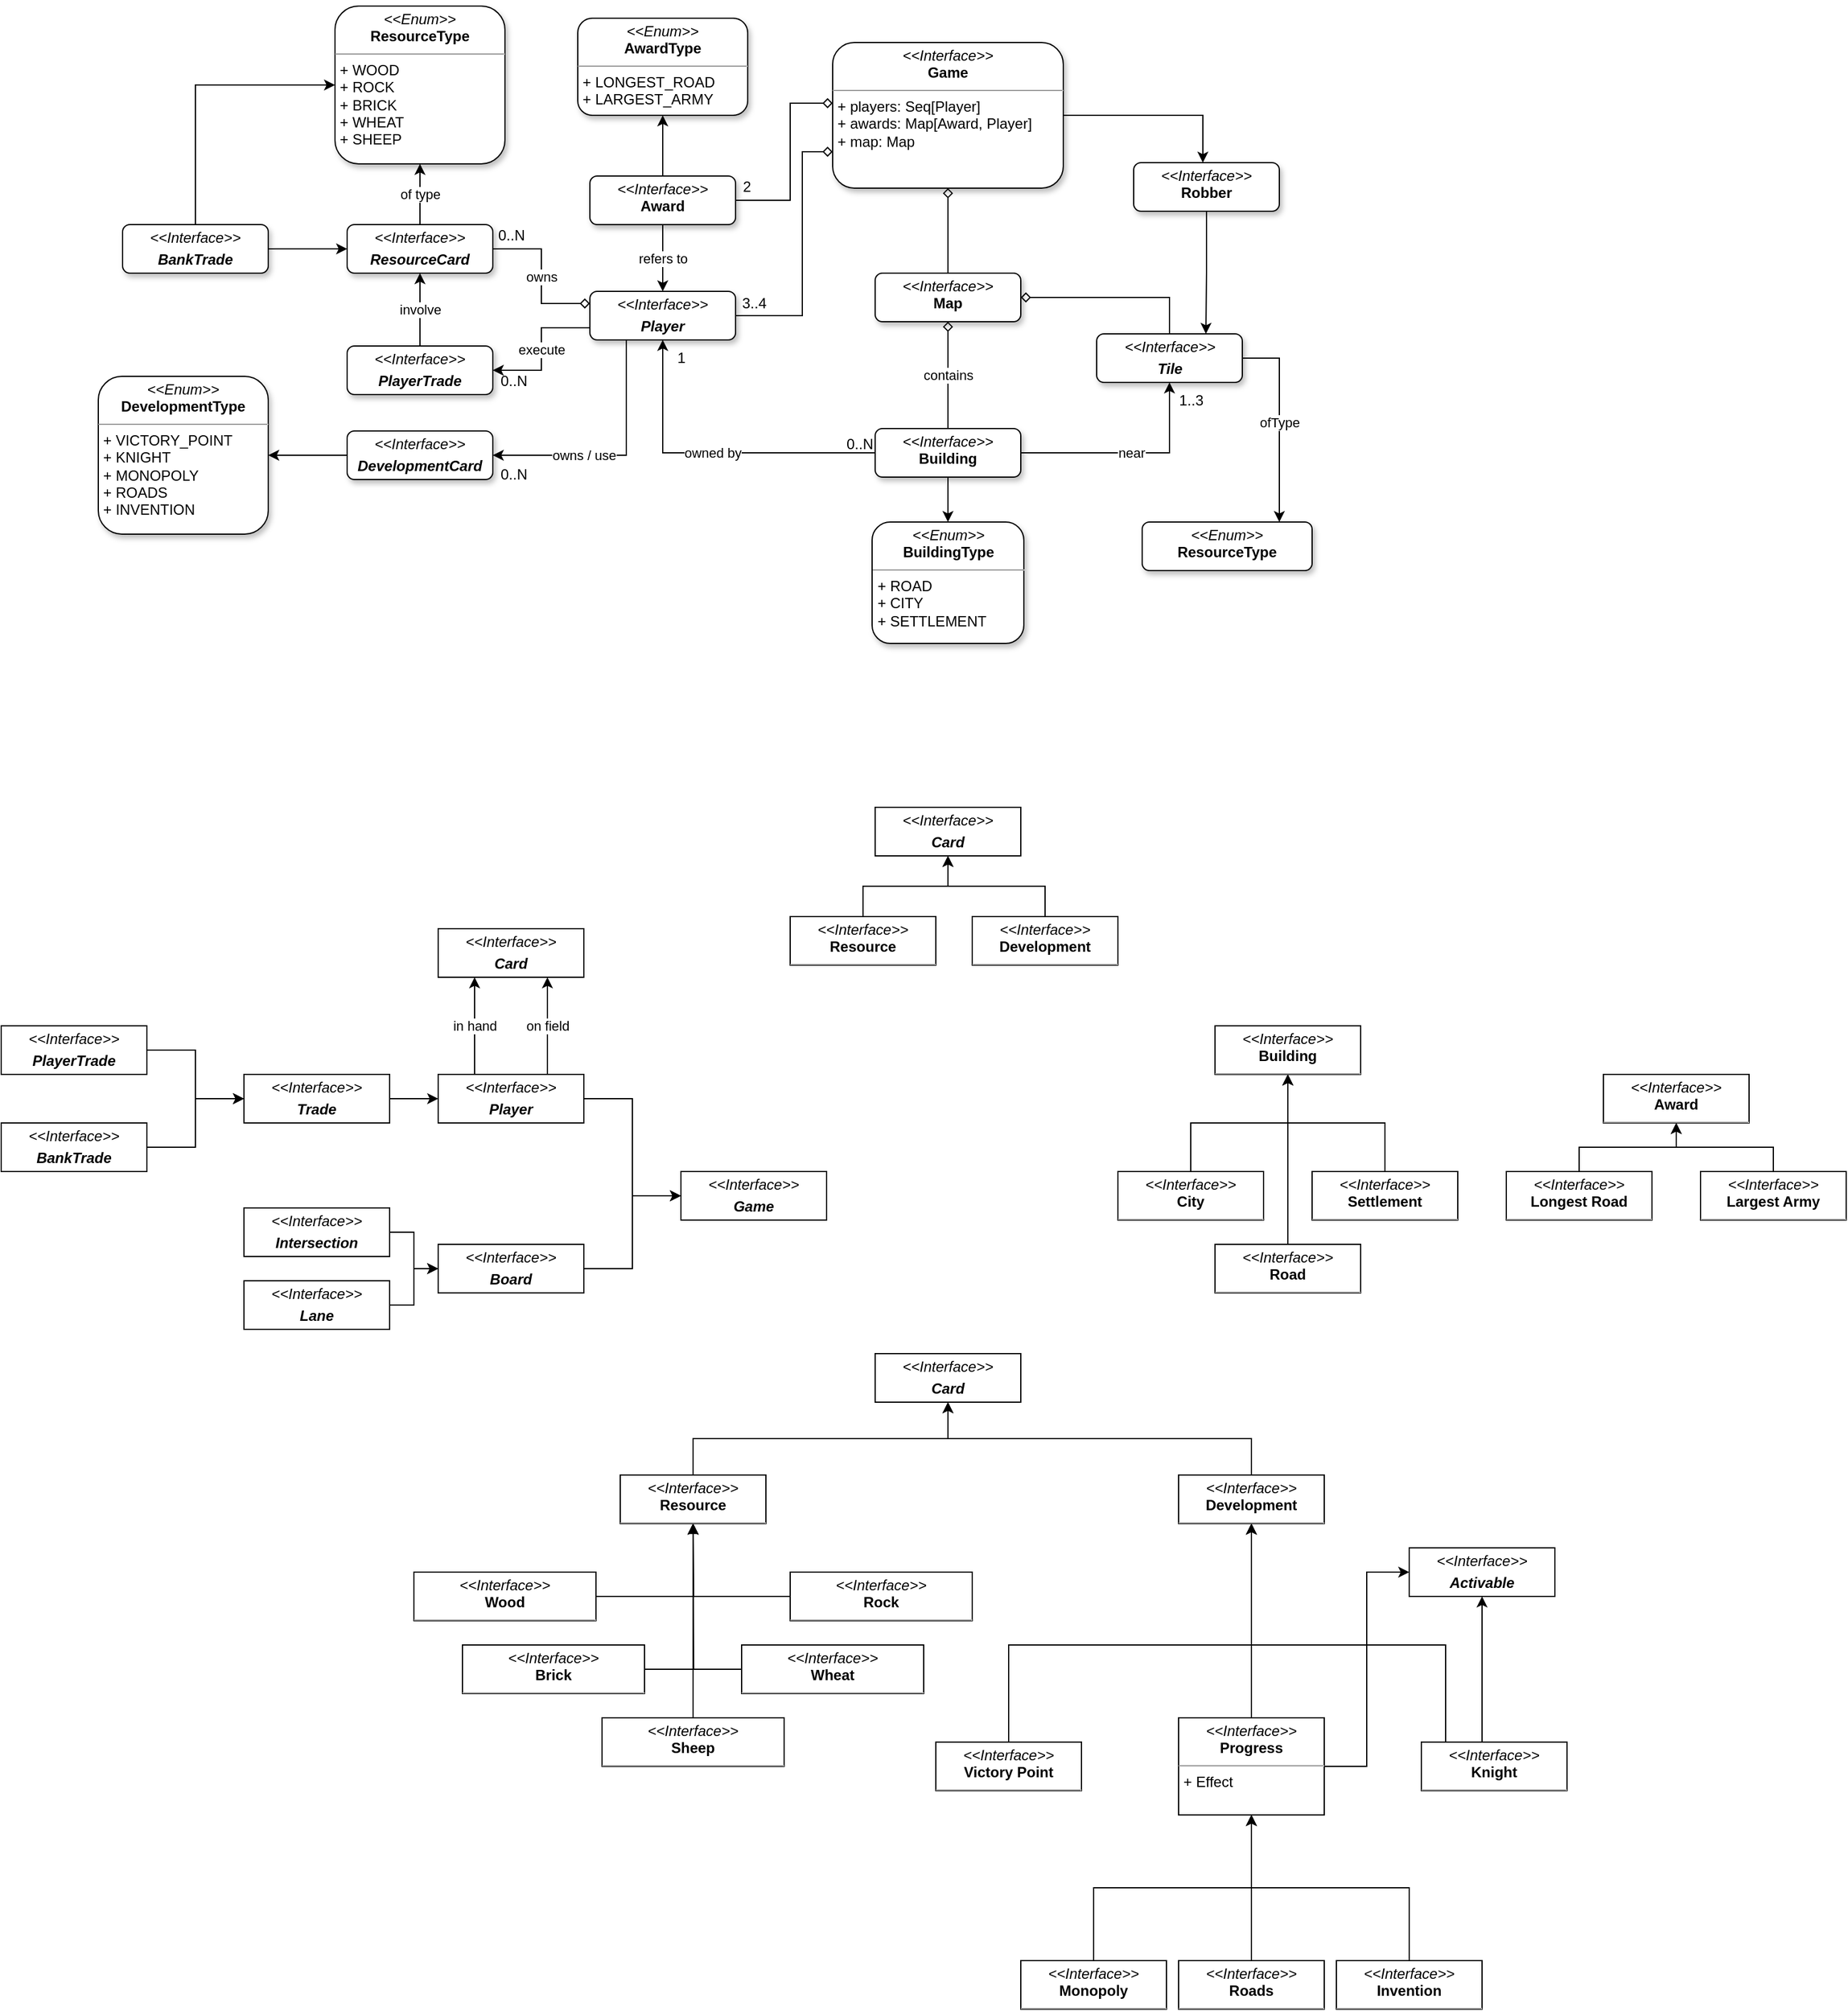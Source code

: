 <mxfile version="22.0.4" type="github" pages="7">
  <diagram name="Dominio" id="EaUs6lZDblV2mKkzr74O">
    <mxGraphModel grid="1" page="1" gridSize="14" guides="1" tooltips="1" connect="1" arrows="1" fold="1" pageScale="1" pageWidth="850" pageHeight="1100" background="none" math="0" shadow="0">
      <root>
        <mxCell id="0" />
        <mxCell id="1" parent="0" />
        <mxCell id="MAUVAbxra0bNFVt4nKKl-1" value="&lt;p style=&quot;margin:0px;margin-top:4px;text-align:center;&quot;&gt;&lt;i&gt;&amp;lt;&amp;lt;Enum&amp;gt;&amp;gt;&lt;/i&gt;&lt;br&gt;&lt;b&gt;ResourceType&lt;/b&gt;&lt;/p&gt;&lt;hr size=&quot;1&quot;&gt;&lt;p style=&quot;margin:0px;margin-left:4px;&quot;&gt;+ WOOD&lt;/p&gt;&lt;p style=&quot;margin:0px;margin-left:4px;&quot;&gt;+ ROCK&lt;/p&gt;&lt;p style=&quot;margin:0px;margin-left:4px;&quot;&gt;+ BRICK&lt;/p&gt;&lt;p style=&quot;margin:0px;margin-left:4px;&quot;&gt;+ WHEAT&lt;/p&gt;&lt;p style=&quot;margin:0px;margin-left:4px;&quot;&gt;+ SHEEP&lt;/p&gt;" style="verticalAlign=top;align=left;overflow=fill;fontSize=12;fontFamily=Helvetica;html=1;whiteSpace=wrap;shadow=1;glass=0;rounded=1;" parent="1" vertex="1">
          <mxGeometry x="355" y="-160" width="140" height="130" as="geometry" />
        </mxCell>
        <mxCell id="MAUVAbxra0bNFVt4nKKl-24" value="&lt;p style=&quot;margin:0px;margin-top:4px;text-align:center;&quot;&gt;&lt;i&gt;&amp;lt;&amp;lt;Interface&amp;gt;&amp;gt;&lt;/i&gt;&lt;br&gt;&lt;b&gt;Building&lt;/b&gt;&lt;/p&gt;&lt;hr size=&quot;1&quot;&gt;&lt;p style=&quot;margin:0px;margin-left:4px;&quot;&gt;&lt;br&gt;&lt;/p&gt;" style="verticalAlign=top;align=left;overflow=fill;fontSize=12;fontFamily=Helvetica;html=1;whiteSpace=wrap;" parent="1" vertex="1">
          <mxGeometry x="1080" y="680" width="120" height="40" as="geometry" />
        </mxCell>
        <mxCell id="MAUVAbxra0bNFVt4nKKl-29" style="edgeStyle=orthogonalEdgeStyle;rounded=0;orthogonalLoop=1;jettySize=auto;html=1;exitX=0.5;exitY=0;exitDx=0;exitDy=0;" parent="1" source="MAUVAbxra0bNFVt4nKKl-25" target="MAUVAbxra0bNFVt4nKKl-24" edge="1">
          <mxGeometry relative="1" as="geometry" />
        </mxCell>
        <mxCell id="MAUVAbxra0bNFVt4nKKl-25" value="&lt;p style=&quot;margin:0px;margin-top:4px;text-align:center;&quot;&gt;&lt;i&gt;&amp;lt;&amp;lt;Interface&amp;gt;&amp;gt;&lt;/i&gt;&lt;br&gt;&lt;b&gt;Road&lt;/b&gt;&lt;/p&gt;&lt;hr size=&quot;1&quot;&gt;&lt;p style=&quot;margin:0px;margin-left:4px;&quot;&gt;&lt;br&gt;&lt;/p&gt;" style="verticalAlign=top;align=left;overflow=fill;fontSize=12;fontFamily=Helvetica;html=1;whiteSpace=wrap;" parent="1" vertex="1">
          <mxGeometry x="1080" y="860" width="120" height="40" as="geometry" />
        </mxCell>
        <mxCell id="MAUVAbxra0bNFVt4nKKl-28" style="edgeStyle=orthogonalEdgeStyle;rounded=0;orthogonalLoop=1;jettySize=auto;html=1;exitX=0.5;exitY=0;exitDx=0;exitDy=0;" parent="1" source="MAUVAbxra0bNFVt4nKKl-26" target="MAUVAbxra0bNFVt4nKKl-24" edge="1">
          <mxGeometry relative="1" as="geometry" />
        </mxCell>
        <mxCell id="MAUVAbxra0bNFVt4nKKl-26" value="&lt;p style=&quot;margin:0px;margin-top:4px;text-align:center;&quot;&gt;&lt;i&gt;&amp;lt;&amp;lt;Interface&amp;gt;&amp;gt;&lt;/i&gt;&lt;br&gt;&lt;b&gt;City&lt;/b&gt;&lt;/p&gt;&lt;hr size=&quot;1&quot;&gt;&lt;p style=&quot;margin:0px;margin-left:4px;&quot;&gt;&lt;br&gt;&lt;/p&gt;" style="verticalAlign=top;align=left;overflow=fill;fontSize=12;fontFamily=Helvetica;html=1;whiteSpace=wrap;" parent="1" vertex="1">
          <mxGeometry x="1000" y="800" width="120" height="40" as="geometry" />
        </mxCell>
        <mxCell id="MAUVAbxra0bNFVt4nKKl-30" style="edgeStyle=orthogonalEdgeStyle;rounded=0;orthogonalLoop=1;jettySize=auto;html=1;exitX=0.5;exitY=0;exitDx=0;exitDy=0;" parent="1" source="MAUVAbxra0bNFVt4nKKl-27" target="MAUVAbxra0bNFVt4nKKl-24" edge="1">
          <mxGeometry relative="1" as="geometry" />
        </mxCell>
        <mxCell id="MAUVAbxra0bNFVt4nKKl-27" value="&lt;p style=&quot;margin:0px;margin-top:4px;text-align:center;&quot;&gt;&lt;i&gt;&amp;lt;&amp;lt;Interface&amp;gt;&amp;gt;&lt;/i&gt;&lt;br&gt;&lt;b&gt;Settlement&lt;/b&gt;&lt;/p&gt;&lt;hr size=&quot;1&quot;&gt;&lt;p style=&quot;margin:0px;margin-left:4px;&quot;&gt;&lt;br&gt;&lt;/p&gt;" style="verticalAlign=top;align=left;overflow=fill;fontSize=12;fontFamily=Helvetica;html=1;whiteSpace=wrap;" parent="1" vertex="1">
          <mxGeometry x="1160" y="800" width="120" height="40" as="geometry" />
        </mxCell>
        <mxCell id="MAUVAbxra0bNFVt4nKKl-31" value="&lt;p style=&quot;margin:0px;margin-top:4px;text-align:center;&quot;&gt;&lt;i&gt;&amp;lt;&amp;lt;Interface&amp;gt;&amp;gt;&lt;/i&gt;&lt;br&gt;&lt;/p&gt;&lt;p style=&quot;margin:0px;margin-top:4px;text-align:center;&quot;&gt;&lt;i&gt;&lt;b&gt;Card&lt;/b&gt;&lt;/i&gt;&lt;/p&gt;&lt;p style=&quot;margin:0px;margin-left:4px;&quot;&gt;&lt;br&gt;&lt;/p&gt;" style="verticalAlign=top;align=left;overflow=fill;fontSize=12;fontFamily=Helvetica;html=1;whiteSpace=wrap;" parent="1" vertex="1">
          <mxGeometry x="800" y="950" width="120" height="40" as="geometry" />
        </mxCell>
        <mxCell id="MAUVAbxra0bNFVt4nKKl-35" style="edgeStyle=orthogonalEdgeStyle;rounded=0;orthogonalLoop=1;jettySize=auto;html=1;exitX=0.5;exitY=0;exitDx=0;exitDy=0;entryX=0.5;entryY=1;entryDx=0;entryDy=0;" parent="1" source="MAUVAbxra0bNFVt4nKKl-33" target="MAUVAbxra0bNFVt4nKKl-31" edge="1">
          <mxGeometry relative="1" as="geometry" />
        </mxCell>
        <mxCell id="MAUVAbxra0bNFVt4nKKl-33" value="&lt;p style=&quot;margin:0px;margin-top:4px;text-align:center;&quot;&gt;&lt;i&gt;&amp;lt;&amp;lt;Interface&amp;gt;&amp;gt;&lt;/i&gt;&lt;br&gt;&lt;b&gt;Resource&lt;/b&gt;&lt;/p&gt;&lt;hr size=&quot;1&quot;&gt;&lt;p style=&quot;margin:0px;margin-left:4px;&quot;&gt;&lt;br&gt;&lt;/p&gt;" style="verticalAlign=top;align=left;overflow=fill;fontSize=12;fontFamily=Helvetica;html=1;whiteSpace=wrap;" parent="1" vertex="1">
          <mxGeometry x="590" y="1050" width="120" height="40" as="geometry" />
        </mxCell>
        <mxCell id="MAUVAbxra0bNFVt4nKKl-36" style="edgeStyle=orthogonalEdgeStyle;rounded=0;orthogonalLoop=1;jettySize=auto;html=1;exitX=0.5;exitY=0;exitDx=0;exitDy=0;entryX=0.5;entryY=1;entryDx=0;entryDy=0;" parent="1" source="MAUVAbxra0bNFVt4nKKl-34" target="MAUVAbxra0bNFVt4nKKl-31" edge="1">
          <mxGeometry relative="1" as="geometry" />
        </mxCell>
        <mxCell id="MAUVAbxra0bNFVt4nKKl-34" value="&lt;p style=&quot;margin:0px;margin-top:4px;text-align:center;&quot;&gt;&lt;i&gt;&amp;lt;&amp;lt;Interface&amp;gt;&amp;gt;&lt;/i&gt;&lt;br&gt;&lt;b&gt;Development&lt;/b&gt;&lt;/p&gt;&lt;hr size=&quot;1&quot;&gt;&lt;p style=&quot;margin:0px;margin-left:4px;&quot;&gt;&lt;br&gt;&lt;/p&gt;" style="verticalAlign=top;align=left;overflow=fill;fontSize=12;fontFamily=Helvetica;html=1;whiteSpace=wrap;" parent="1" vertex="1">
          <mxGeometry x="1050" y="1050" width="120" height="40" as="geometry" />
        </mxCell>
        <mxCell id="MAUVAbxra0bNFVt4nKKl-50" style="edgeStyle=orthogonalEdgeStyle;rounded=0;orthogonalLoop=1;jettySize=auto;html=1;exitX=1;exitY=0.5;exitDx=0;exitDy=0;entryX=0.5;entryY=1;entryDx=0;entryDy=0;" parent="1" source="MAUVAbxra0bNFVt4nKKl-37" target="MAUVAbxra0bNFVt4nKKl-34" edge="1">
          <mxGeometry relative="1" as="geometry">
            <Array as="points">
              <mxPoint x="910" y="1290" />
              <mxPoint x="910" y="1190" />
              <mxPoint x="1110" y="1190" />
            </Array>
          </mxGeometry>
        </mxCell>
        <mxCell id="MAUVAbxra0bNFVt4nKKl-37" value="&lt;p style=&quot;margin:0px;margin-top:4px;text-align:center;&quot;&gt;&lt;i&gt;&amp;lt;&amp;lt;Interface&amp;gt;&amp;gt;&lt;/i&gt;&lt;br&gt;&lt;b&gt;Victory Point&lt;/b&gt;&lt;/p&gt;&lt;hr size=&quot;1&quot;&gt;&lt;p style=&quot;margin:0px;margin-left:4px;&quot;&gt;&lt;br&gt;&lt;/p&gt;" style="verticalAlign=top;align=left;overflow=fill;fontSize=12;fontFamily=Helvetica;html=1;whiteSpace=wrap;" parent="1" vertex="1">
          <mxGeometry x="850" y="1270" width="120" height="40" as="geometry" />
        </mxCell>
        <mxCell id="MAUVAbxra0bNFVt4nKKl-44" style="edgeStyle=orthogonalEdgeStyle;rounded=0;orthogonalLoop=1;jettySize=auto;html=1;exitX=0.5;exitY=0;exitDx=0;exitDy=0;entryX=0.5;entryY=1;entryDx=0;entryDy=0;" parent="1" source="MAUVAbxra0bNFVt4nKKl-38" target="MAUVAbxra0bNFVt4nKKl-43" edge="1">
          <mxGeometry relative="1" as="geometry" />
        </mxCell>
        <mxCell id="MAUVAbxra0bNFVt4nKKl-38" value="&lt;p style=&quot;margin:0px;margin-top:4px;text-align:center;&quot;&gt;&lt;i&gt;&amp;lt;&amp;lt;Interface&amp;gt;&amp;gt;&lt;/i&gt;&lt;br&gt;&lt;b&gt;Monopoly&lt;/b&gt;&lt;/p&gt;&lt;hr size=&quot;1&quot;&gt;&lt;p style=&quot;margin:0px;margin-left:4px;&quot;&gt;&lt;br&gt;&lt;/p&gt;" style="verticalAlign=top;align=left;overflow=fill;fontSize=12;fontFamily=Helvetica;html=1;whiteSpace=wrap;" parent="1" vertex="1">
          <mxGeometry x="920" y="1450" width="120" height="40" as="geometry" />
        </mxCell>
        <mxCell id="MAUVAbxra0bNFVt4nKKl-45" style="edgeStyle=orthogonalEdgeStyle;rounded=0;orthogonalLoop=1;jettySize=auto;html=1;exitX=0.5;exitY=0;exitDx=0;exitDy=0;entryX=0.5;entryY=1;entryDx=0;entryDy=0;" parent="1" source="MAUVAbxra0bNFVt4nKKl-39" target="MAUVAbxra0bNFVt4nKKl-43" edge="1">
          <mxGeometry relative="1" as="geometry" />
        </mxCell>
        <mxCell id="MAUVAbxra0bNFVt4nKKl-39" value="&lt;p style=&quot;margin:0px;margin-top:4px;text-align:center;&quot;&gt;&lt;i&gt;&amp;lt;&amp;lt;Interface&amp;gt;&amp;gt;&lt;/i&gt;&lt;br&gt;&lt;b&gt;Roads&lt;/b&gt;&lt;/p&gt;&lt;hr size=&quot;1&quot;&gt;&lt;p style=&quot;margin:0px;margin-left:4px;&quot;&gt;&lt;br&gt;&lt;/p&gt;" style="verticalAlign=top;align=left;overflow=fill;fontSize=12;fontFamily=Helvetica;html=1;whiteSpace=wrap;" parent="1" vertex="1">
          <mxGeometry x="1050" y="1450" width="120" height="40" as="geometry" />
        </mxCell>
        <mxCell id="MAUVAbxra0bNFVt4nKKl-46" style="edgeStyle=orthogonalEdgeStyle;rounded=0;orthogonalLoop=1;jettySize=auto;html=1;exitX=0.5;exitY=0;exitDx=0;exitDy=0;entryX=0.5;entryY=1;entryDx=0;entryDy=0;" parent="1" source="MAUVAbxra0bNFVt4nKKl-40" target="MAUVAbxra0bNFVt4nKKl-43" edge="1">
          <mxGeometry relative="1" as="geometry" />
        </mxCell>
        <mxCell id="MAUVAbxra0bNFVt4nKKl-40" value="&lt;p style=&quot;margin:0px;margin-top:4px;text-align:center;&quot;&gt;&lt;i&gt;&amp;lt;&amp;lt;Interface&amp;gt;&amp;gt;&lt;/i&gt;&lt;br&gt;&lt;b&gt;Invention&lt;/b&gt;&lt;/p&gt;&lt;hr size=&quot;1&quot;&gt;&lt;p style=&quot;margin:0px;margin-left:4px;&quot;&gt;&lt;br&gt;&lt;/p&gt;" style="verticalAlign=top;align=left;overflow=fill;fontSize=12;fontFamily=Helvetica;html=1;whiteSpace=wrap;" parent="1" vertex="1">
          <mxGeometry x="1180" y="1450" width="120" height="40" as="geometry" />
        </mxCell>
        <mxCell id="MAUVAbxra0bNFVt4nKKl-49" style="edgeStyle=orthogonalEdgeStyle;rounded=0;orthogonalLoop=1;jettySize=auto;html=1;entryX=0.5;entryY=1;entryDx=0;entryDy=0;" parent="1" source="MAUVAbxra0bNFVt4nKKl-41" target="MAUVAbxra0bNFVt4nKKl-34" edge="1">
          <mxGeometry relative="1" as="geometry">
            <mxPoint x="1110.0" y="1090" as="targetPoint" />
            <Array as="points">
              <mxPoint x="1270" y="1190" />
              <mxPoint x="1110" y="1190" />
            </Array>
          </mxGeometry>
        </mxCell>
        <mxCell id="AdOZZ9mVoDWWGF_K5FKm-4" style="edgeStyle=orthogonalEdgeStyle;rounded=0;orthogonalLoop=1;jettySize=auto;html=1;" parent="1" source="MAUVAbxra0bNFVt4nKKl-41" target="MAUVAbxra0bNFVt4nKKl-51" edge="1">
          <mxGeometry relative="1" as="geometry">
            <Array as="points">
              <mxPoint x="1300" y="1240" />
              <mxPoint x="1300" y="1240" />
            </Array>
          </mxGeometry>
        </mxCell>
        <mxCell id="MAUVAbxra0bNFVt4nKKl-41" value="&lt;p style=&quot;margin:0px;margin-top:4px;text-align:center;&quot;&gt;&lt;i&gt;&amp;lt;&amp;lt;Interface&amp;gt;&amp;gt;&lt;/i&gt;&lt;br&gt;&lt;b&gt;Knight&lt;/b&gt;&lt;/p&gt;&lt;hr size=&quot;1&quot;&gt;&lt;p style=&quot;margin:0px;margin-left:4px;&quot;&gt;&lt;br&gt;&lt;/p&gt;" style="verticalAlign=top;align=left;overflow=fill;fontSize=12;fontFamily=Helvetica;html=1;whiteSpace=wrap;" parent="1" vertex="1">
          <mxGeometry x="1250" y="1270" width="120" height="40" as="geometry" />
        </mxCell>
        <mxCell id="MAUVAbxra0bNFVt4nKKl-48" style="edgeStyle=orthogonalEdgeStyle;rounded=0;orthogonalLoop=1;jettySize=auto;html=1;exitX=0.5;exitY=0;exitDx=0;exitDy=0;entryX=0.5;entryY=1;entryDx=0;entryDy=0;" parent="1" source="MAUVAbxra0bNFVt4nKKl-43" target="MAUVAbxra0bNFVt4nKKl-34" edge="1">
          <mxGeometry relative="1" as="geometry" />
        </mxCell>
        <mxCell id="AdOZZ9mVoDWWGF_K5FKm-3" style="edgeStyle=orthogonalEdgeStyle;rounded=0;orthogonalLoop=1;jettySize=auto;html=1;entryX=0;entryY=0.5;entryDx=0;entryDy=0;" parent="1" source="MAUVAbxra0bNFVt4nKKl-43" target="MAUVAbxra0bNFVt4nKKl-51" edge="1">
          <mxGeometry relative="1" as="geometry" />
        </mxCell>
        <mxCell id="MAUVAbxra0bNFVt4nKKl-43" value="&lt;p style=&quot;margin:0px;margin-top:4px;text-align:center;&quot;&gt;&lt;i&gt;&amp;lt;&amp;lt;Interface&amp;gt;&amp;gt;&lt;/i&gt;&lt;br&gt;&lt;b&gt;Progress&lt;/b&gt;&lt;/p&gt;&lt;hr size=&quot;1&quot;&gt;&lt;p style=&quot;margin:0px;margin-left:4px;&quot;&gt;+ Effect&lt;/p&gt;" style="verticalAlign=top;align=left;overflow=fill;fontSize=12;fontFamily=Helvetica;html=1;whiteSpace=wrap;" parent="1" vertex="1">
          <mxGeometry x="1050" y="1250" width="120" height="80" as="geometry" />
        </mxCell>
        <mxCell id="MAUVAbxra0bNFVt4nKKl-51" value="&lt;p style=&quot;margin:0px;margin-top:4px;text-align:center;&quot;&gt;&lt;i&gt;&amp;lt;&amp;lt;Interface&amp;gt;&amp;gt;&lt;/i&gt;&lt;br&gt;&lt;/p&gt;&lt;p style=&quot;margin:0px;margin-top:4px;text-align:center;&quot;&gt;&lt;i&gt;&lt;b&gt;Activable&lt;/b&gt;&lt;/i&gt;&lt;/p&gt;&lt;p style=&quot;margin:0px;margin-left:4px;&quot;&gt;&lt;br&gt;&lt;/p&gt;" style="verticalAlign=top;align=left;overflow=fill;fontSize=12;fontFamily=Helvetica;html=1;whiteSpace=wrap;" parent="1" vertex="1">
          <mxGeometry x="1240" y="1110" width="120" height="40" as="geometry" />
        </mxCell>
        <mxCell id="MAUVAbxra0bNFVt4nKKl-64" value="&lt;p style=&quot;margin:0px;margin-top:4px;text-align:center;&quot;&gt;&lt;i&gt;&amp;lt;&amp;lt;Interface&amp;gt;&amp;gt;&lt;/i&gt;&lt;br&gt;&lt;b&gt;Award&lt;/b&gt;&lt;/p&gt;&lt;hr size=&quot;1&quot;&gt;&lt;p style=&quot;margin:0px;margin-left:4px;&quot;&gt;&lt;br&gt;&lt;/p&gt;" style="verticalAlign=top;align=left;overflow=fill;fontSize=12;fontFamily=Helvetica;html=1;whiteSpace=wrap;" parent="1" vertex="1">
          <mxGeometry x="1400" y="720" width="120" height="40" as="geometry" />
        </mxCell>
        <mxCell id="MAUVAbxra0bNFVt4nKKl-67" style="edgeStyle=orthogonalEdgeStyle;rounded=0;orthogonalLoop=1;jettySize=auto;html=1;exitX=0.5;exitY=0;exitDx=0;exitDy=0;entryX=0.5;entryY=1;entryDx=0;entryDy=0;" parent="1" source="MAUVAbxra0bNFVt4nKKl-65" target="MAUVAbxra0bNFVt4nKKl-64" edge="1">
          <mxGeometry relative="1" as="geometry" />
        </mxCell>
        <mxCell id="MAUVAbxra0bNFVt4nKKl-65" value="&lt;p style=&quot;margin:0px;margin-top:4px;text-align:center;&quot;&gt;&lt;i&gt;&amp;lt;&amp;lt;Interface&amp;gt;&amp;gt;&lt;/i&gt;&lt;br&gt;&lt;b&gt;Longest Road&lt;/b&gt;&lt;/p&gt;&lt;hr size=&quot;1&quot;&gt;&lt;p style=&quot;margin:0px;margin-left:4px;&quot;&gt;&lt;br&gt;&lt;/p&gt;" style="verticalAlign=top;align=left;overflow=fill;fontSize=12;fontFamily=Helvetica;html=1;whiteSpace=wrap;" parent="1" vertex="1">
          <mxGeometry x="1320" y="800" width="120" height="40" as="geometry" />
        </mxCell>
        <mxCell id="MAUVAbxra0bNFVt4nKKl-68" style="edgeStyle=orthogonalEdgeStyle;rounded=0;orthogonalLoop=1;jettySize=auto;html=1;exitX=0.5;exitY=0;exitDx=0;exitDy=0;entryX=0.5;entryY=1;entryDx=0;entryDy=0;" parent="1" source="MAUVAbxra0bNFVt4nKKl-66" target="MAUVAbxra0bNFVt4nKKl-64" edge="1">
          <mxGeometry relative="1" as="geometry" />
        </mxCell>
        <mxCell id="MAUVAbxra0bNFVt4nKKl-66" value="&lt;p style=&quot;margin:0px;margin-top:4px;text-align:center;&quot;&gt;&lt;i&gt;&amp;lt;&amp;lt;Interface&amp;gt;&amp;gt;&lt;/i&gt;&lt;br&gt;&lt;b&gt;Largest Army&lt;/b&gt;&lt;/p&gt;&lt;hr size=&quot;1&quot;&gt;&lt;p style=&quot;margin:0px;margin-left:4px;&quot;&gt;&lt;br&gt;&lt;/p&gt;" style="verticalAlign=top;align=left;overflow=fill;fontSize=12;fontFamily=Helvetica;html=1;whiteSpace=wrap;" parent="1" vertex="1">
          <mxGeometry x="1480" y="800" width="120" height="40" as="geometry" />
        </mxCell>
        <mxCell id="MAUVAbxra0bNFVt4nKKl-74" style="edgeStyle=orthogonalEdgeStyle;rounded=0;orthogonalLoop=1;jettySize=auto;html=1;exitX=1;exitY=0.5;exitDx=0;exitDy=0;entryX=0.5;entryY=1;entryDx=0;entryDy=0;endArrow=block;endFill=1;" parent="1" source="MAUVAbxra0bNFVt4nKKl-69" target="MAUVAbxra0bNFVt4nKKl-33" edge="1">
          <mxGeometry relative="1" as="geometry" />
        </mxCell>
        <mxCell id="MAUVAbxra0bNFVt4nKKl-69" value="&lt;p style=&quot;margin:0px;margin-top:4px;text-align:center;&quot;&gt;&lt;i&gt;&amp;lt;&amp;lt;Interface&amp;gt;&amp;gt;&lt;/i&gt;&lt;br&gt;&lt;b&gt;Wood&lt;/b&gt;&lt;/p&gt;&lt;hr size=&quot;1&quot;&gt;&lt;p style=&quot;margin:0px;margin-left:4px;&quot;&gt;&lt;br&gt;&lt;/p&gt;" style="verticalAlign=top;align=left;overflow=fill;fontSize=12;fontFamily=Helvetica;html=1;whiteSpace=wrap;" parent="1" vertex="1">
          <mxGeometry x="420" y="1130" width="150" height="40" as="geometry" />
        </mxCell>
        <mxCell id="MAUVAbxra0bNFVt4nKKl-75" style="edgeStyle=orthogonalEdgeStyle;rounded=0;orthogonalLoop=1;jettySize=auto;html=1;exitX=1;exitY=0.5;exitDx=0;exitDy=0;entryX=0.5;entryY=1;entryDx=0;entryDy=0;" parent="1" source="MAUVAbxra0bNFVt4nKKl-70" target="MAUVAbxra0bNFVt4nKKl-33" edge="1">
          <mxGeometry relative="1" as="geometry" />
        </mxCell>
        <mxCell id="MAUVAbxra0bNFVt4nKKl-70" value="&lt;p style=&quot;margin:0px;margin-top:4px;text-align:center;&quot;&gt;&lt;i&gt;&amp;lt;&amp;lt;Interface&amp;gt;&amp;gt;&lt;/i&gt;&lt;br&gt;&lt;b&gt;Brick&lt;/b&gt;&lt;/p&gt;&lt;hr size=&quot;1&quot;&gt;&lt;p style=&quot;margin:0px;margin-left:4px;&quot;&gt;&lt;br&gt;&lt;/p&gt;" style="verticalAlign=top;align=left;overflow=fill;fontSize=12;fontFamily=Helvetica;html=1;whiteSpace=wrap;" parent="1" vertex="1">
          <mxGeometry x="460" y="1190" width="150" height="40" as="geometry" />
        </mxCell>
        <mxCell id="MAUVAbxra0bNFVt4nKKl-79" style="edgeStyle=orthogonalEdgeStyle;rounded=0;orthogonalLoop=1;jettySize=auto;html=1;exitX=0.5;exitY=0;exitDx=0;exitDy=0;entryX=0.5;entryY=1;entryDx=0;entryDy=0;" parent="1" source="MAUVAbxra0bNFVt4nKKl-71" target="MAUVAbxra0bNFVt4nKKl-33" edge="1">
          <mxGeometry relative="1" as="geometry" />
        </mxCell>
        <mxCell id="MAUVAbxra0bNFVt4nKKl-71" value="&lt;p style=&quot;margin:0px;margin-top:4px;text-align:center;&quot;&gt;&lt;i&gt;&amp;lt;&amp;lt;Interface&amp;gt;&amp;gt;&lt;/i&gt;&lt;br&gt;&lt;b&gt;Sheep&lt;/b&gt;&lt;/p&gt;&lt;hr size=&quot;1&quot;&gt;&lt;p style=&quot;margin:0px;margin-left:4px;&quot;&gt;&lt;br&gt;&lt;/p&gt;" style="verticalAlign=top;align=left;overflow=fill;fontSize=12;fontFamily=Helvetica;html=1;whiteSpace=wrap;" parent="1" vertex="1">
          <mxGeometry x="575" y="1250" width="150" height="40" as="geometry" />
        </mxCell>
        <mxCell id="MAUVAbxra0bNFVt4nKKl-76" style="edgeStyle=orthogonalEdgeStyle;rounded=0;orthogonalLoop=1;jettySize=auto;html=1;exitX=0;exitY=0.5;exitDx=0;exitDy=0;" parent="1" source="MAUVAbxra0bNFVt4nKKl-72" edge="1">
          <mxGeometry relative="1" as="geometry">
            <mxPoint x="650" y="1090" as="targetPoint" />
          </mxGeometry>
        </mxCell>
        <mxCell id="MAUVAbxra0bNFVt4nKKl-72" value="&lt;p style=&quot;margin:0px;margin-top:4px;text-align:center;&quot;&gt;&lt;i&gt;&amp;lt;&amp;lt;Interface&amp;gt;&amp;gt;&lt;/i&gt;&lt;br&gt;&lt;b&gt;Wheat&lt;/b&gt;&lt;/p&gt;&lt;hr size=&quot;1&quot;&gt;&lt;p style=&quot;margin:0px;margin-left:4px;&quot;&gt;&lt;br&gt;&lt;/p&gt;" style="verticalAlign=top;align=left;overflow=fill;fontSize=12;fontFamily=Helvetica;html=1;whiteSpace=wrap;" parent="1" vertex="1">
          <mxGeometry x="690" y="1190" width="150" height="40" as="geometry" />
        </mxCell>
        <mxCell id="MAUVAbxra0bNFVt4nKKl-77" style="edgeStyle=orthogonalEdgeStyle;rounded=0;orthogonalLoop=1;jettySize=auto;html=1;exitX=0;exitY=0.5;exitDx=0;exitDy=0;" parent="1" source="MAUVAbxra0bNFVt4nKKl-73" edge="1">
          <mxGeometry relative="1" as="geometry">
            <mxPoint x="650" y="1090" as="targetPoint" />
          </mxGeometry>
        </mxCell>
        <mxCell id="MAUVAbxra0bNFVt4nKKl-73" value="&lt;p style=&quot;margin:0px;margin-top:4px;text-align:center;&quot;&gt;&lt;i&gt;&amp;lt;&amp;lt;Interface&amp;gt;&amp;gt;&lt;/i&gt;&lt;br&gt;&lt;b&gt;Rock&lt;/b&gt;&lt;/p&gt;&lt;hr size=&quot;1&quot;&gt;&lt;p style=&quot;margin:0px;margin-left:4px;&quot;&gt;&lt;br&gt;&lt;/p&gt;" style="verticalAlign=top;align=left;overflow=fill;fontSize=12;fontFamily=Helvetica;html=1;whiteSpace=wrap;" parent="1" vertex="1">
          <mxGeometry x="730" y="1130" width="150" height="40" as="geometry" />
        </mxCell>
        <mxCell id="MAUVAbxra0bNFVt4nKKl-91" style="edgeStyle=orthogonalEdgeStyle;rounded=0;orthogonalLoop=1;jettySize=auto;html=1;exitX=1;exitY=0.5;exitDx=0;exitDy=0;entryX=0;entryY=0.5;entryDx=0;entryDy=0;" parent="1" source="MAUVAbxra0bNFVt4nKKl-80" target="MAUVAbxra0bNFVt4nKKl-81" edge="1">
          <mxGeometry relative="1" as="geometry" />
        </mxCell>
        <mxCell id="MAUVAbxra0bNFVt4nKKl-99" value="in hand" style="edgeStyle=orthogonalEdgeStyle;rounded=0;orthogonalLoop=1;jettySize=auto;html=1;exitX=0.25;exitY=0;exitDx=0;exitDy=0;entryX=0.25;entryY=1;entryDx=0;entryDy=0;" parent="1" source="MAUVAbxra0bNFVt4nKKl-80" target="MAUVAbxra0bNFVt4nKKl-98" edge="1">
          <mxGeometry relative="1" as="geometry" />
        </mxCell>
        <mxCell id="MAUVAbxra0bNFVt4nKKl-100" value="on field" style="edgeStyle=orthogonalEdgeStyle;rounded=0;orthogonalLoop=1;jettySize=auto;html=1;exitX=0.75;exitY=0;exitDx=0;exitDy=0;entryX=0.75;entryY=1;entryDx=0;entryDy=0;" parent="1" source="MAUVAbxra0bNFVt4nKKl-80" target="MAUVAbxra0bNFVt4nKKl-98" edge="1">
          <mxGeometry relative="1" as="geometry">
            <mxPoint x="670.0" y="640" as="targetPoint" />
          </mxGeometry>
        </mxCell>
        <mxCell id="MAUVAbxra0bNFVt4nKKl-80" value="&lt;p style=&quot;margin:0px;margin-top:4px;text-align:center;&quot;&gt;&lt;i&gt;&amp;lt;&amp;lt;Interface&amp;gt;&amp;gt;&lt;/i&gt;&lt;br&gt;&lt;/p&gt;&lt;p style=&quot;margin:0px;margin-top:4px;text-align:center;&quot;&gt;&lt;i&gt;&lt;b&gt;Player&lt;/b&gt;&lt;/i&gt;&lt;/p&gt;&lt;p style=&quot;margin:0px;margin-left:4px;&quot;&gt;&lt;br&gt;&lt;/p&gt;" style="verticalAlign=top;align=left;overflow=fill;fontSize=12;fontFamily=Helvetica;html=1;whiteSpace=wrap;" parent="1" vertex="1">
          <mxGeometry x="440" y="720" width="120" height="40" as="geometry" />
        </mxCell>
        <mxCell id="MAUVAbxra0bNFVt4nKKl-81" value="&lt;p style=&quot;margin:0px;margin-top:4px;text-align:center;&quot;&gt;&lt;i&gt;&amp;lt;&amp;lt;Interface&amp;gt;&amp;gt;&lt;/i&gt;&lt;br&gt;&lt;/p&gt;&lt;p style=&quot;margin:0px;margin-top:4px;text-align:center;&quot;&gt;&lt;b&gt;&lt;i&gt;Game&lt;/i&gt;&lt;/b&gt;&lt;/p&gt;" style="verticalAlign=top;align=left;overflow=fill;fontSize=12;fontFamily=Helvetica;html=1;whiteSpace=wrap;" parent="1" vertex="1">
          <mxGeometry x="640" y="800" width="120" height="40" as="geometry" />
        </mxCell>
        <mxCell id="MAUVAbxra0bNFVt4nKKl-92" style="edgeStyle=orthogonalEdgeStyle;rounded=0;orthogonalLoop=1;jettySize=auto;html=1;exitX=1;exitY=0.5;exitDx=0;exitDy=0;entryX=0;entryY=0.5;entryDx=0;entryDy=0;" parent="1" source="MAUVAbxra0bNFVt4nKKl-82" target="MAUVAbxra0bNFVt4nKKl-81" edge="1">
          <mxGeometry relative="1" as="geometry" />
        </mxCell>
        <mxCell id="MAUVAbxra0bNFVt4nKKl-82" value="&lt;p style=&quot;margin:0px;margin-top:4px;text-align:center;&quot;&gt;&lt;i&gt;&amp;lt;&amp;lt;Interface&amp;gt;&amp;gt;&lt;/i&gt;&lt;br&gt;&lt;/p&gt;&lt;p style=&quot;margin:0px;margin-top:4px;text-align:center;&quot;&gt;&lt;b&gt;&lt;i&gt;Board&lt;/i&gt;&lt;/b&gt;&lt;/p&gt;" style="verticalAlign=top;align=left;overflow=fill;fontSize=12;fontFamily=Helvetica;html=1;whiteSpace=wrap;" parent="1" vertex="1">
          <mxGeometry x="440" y="860" width="120" height="40" as="geometry" />
        </mxCell>
        <mxCell id="MAUVAbxra0bNFVt4nKKl-84" style="edgeStyle=orthogonalEdgeStyle;rounded=0;orthogonalLoop=1;jettySize=auto;html=1;exitX=1;exitY=0.5;exitDx=0;exitDy=0;entryX=0;entryY=0.5;entryDx=0;entryDy=0;" parent="1" source="MAUVAbxra0bNFVt4nKKl-83" target="MAUVAbxra0bNFVt4nKKl-80" edge="1">
          <mxGeometry relative="1" as="geometry" />
        </mxCell>
        <mxCell id="MAUVAbxra0bNFVt4nKKl-83" value="&lt;p style=&quot;margin:0px;margin-top:4px;text-align:center;&quot;&gt;&lt;i&gt;&amp;lt;&amp;lt;Interface&amp;gt;&amp;gt;&lt;/i&gt;&lt;br&gt;&lt;/p&gt;&lt;p style=&quot;margin:0px;margin-top:4px;text-align:center;&quot;&gt;&lt;i&gt;&lt;b&gt;Trade&lt;/b&gt;&lt;/i&gt;&lt;/p&gt;&lt;p style=&quot;margin:0px;margin-left:4px;&quot;&gt;&lt;br&gt;&lt;/p&gt;" style="verticalAlign=top;align=left;overflow=fill;fontSize=12;fontFamily=Helvetica;html=1;whiteSpace=wrap;" parent="1" vertex="1">
          <mxGeometry x="280" y="720" width="120" height="40" as="geometry" />
        </mxCell>
        <mxCell id="MAUVAbxra0bNFVt4nKKl-88" style="edgeStyle=orthogonalEdgeStyle;rounded=0;orthogonalLoop=1;jettySize=auto;html=1;exitX=1;exitY=0.5;exitDx=0;exitDy=0;entryX=0;entryY=0.5;entryDx=0;entryDy=0;" parent="1" source="MAUVAbxra0bNFVt4nKKl-85" target="MAUVAbxra0bNFVt4nKKl-83" edge="1">
          <mxGeometry relative="1" as="geometry" />
        </mxCell>
        <mxCell id="MAUVAbxra0bNFVt4nKKl-85" value="&lt;p style=&quot;margin:0px;margin-top:4px;text-align:center;&quot;&gt;&lt;i&gt;&amp;lt;&amp;lt;Interface&amp;gt;&amp;gt;&lt;/i&gt;&lt;br&gt;&lt;/p&gt;&lt;p style=&quot;margin:0px;margin-top:4px;text-align:center;&quot;&gt;&lt;i&gt;&lt;b&gt;PlayerTrade&lt;/b&gt;&lt;/i&gt;&lt;/p&gt;&lt;p style=&quot;margin:0px;margin-left:4px;&quot;&gt;&lt;br&gt;&lt;/p&gt;" style="verticalAlign=top;align=left;overflow=fill;fontSize=12;fontFamily=Helvetica;html=1;whiteSpace=wrap;" parent="1" vertex="1">
          <mxGeometry x="80" y="680" width="120" height="40" as="geometry" />
        </mxCell>
        <mxCell id="MAUVAbxra0bNFVt4nKKl-87" style="edgeStyle=orthogonalEdgeStyle;rounded=0;orthogonalLoop=1;jettySize=auto;html=1;exitX=1;exitY=0.5;exitDx=0;exitDy=0;entryX=0;entryY=0.5;entryDx=0;entryDy=0;" parent="1" source="MAUVAbxra0bNFVt4nKKl-86" target="MAUVAbxra0bNFVt4nKKl-83" edge="1">
          <mxGeometry relative="1" as="geometry" />
        </mxCell>
        <mxCell id="MAUVAbxra0bNFVt4nKKl-86" value="&lt;p style=&quot;margin:0px;margin-top:4px;text-align:center;&quot;&gt;&lt;i&gt;&amp;lt;&amp;lt;Interface&amp;gt;&amp;gt;&lt;/i&gt;&lt;br&gt;&lt;/p&gt;&lt;p style=&quot;margin:0px;margin-top:4px;text-align:center;&quot;&gt;&lt;i&gt;&lt;b&gt;BankTrade&lt;/b&gt;&lt;/i&gt;&lt;/p&gt;&lt;p style=&quot;margin:0px;margin-left:4px;&quot;&gt;&lt;br&gt;&lt;/p&gt;" style="verticalAlign=top;align=left;overflow=fill;fontSize=12;fontFamily=Helvetica;html=1;whiteSpace=wrap;" parent="1" vertex="1">
          <mxGeometry x="80" y="760" width="120" height="40" as="geometry" />
        </mxCell>
        <mxCell id="MAUVAbxra0bNFVt4nKKl-95" style="edgeStyle=orthogonalEdgeStyle;rounded=0;orthogonalLoop=1;jettySize=auto;html=1;exitX=1;exitY=0.5;exitDx=0;exitDy=0;entryX=0;entryY=0.5;entryDx=0;entryDy=0;" parent="1" source="MAUVAbxra0bNFVt4nKKl-93" target="MAUVAbxra0bNFVt4nKKl-82" edge="1">
          <mxGeometry relative="1" as="geometry" />
        </mxCell>
        <mxCell id="MAUVAbxra0bNFVt4nKKl-93" value="&lt;p style=&quot;margin:0px;margin-top:4px;text-align:center;&quot;&gt;&lt;i&gt;&amp;lt;&amp;lt;Interface&amp;gt;&amp;gt;&lt;/i&gt;&lt;br&gt;&lt;/p&gt;&lt;p style=&quot;margin:0px;margin-top:4px;text-align:center;&quot;&gt;&lt;b&gt;&lt;i&gt;Intersection&lt;/i&gt;&lt;/b&gt;&lt;/p&gt;" style="verticalAlign=top;align=left;overflow=fill;fontSize=12;fontFamily=Helvetica;html=1;whiteSpace=wrap;" parent="1" vertex="1">
          <mxGeometry x="280" y="830" width="120" height="40" as="geometry" />
        </mxCell>
        <mxCell id="MAUVAbxra0bNFVt4nKKl-96" style="edgeStyle=orthogonalEdgeStyle;rounded=0;orthogonalLoop=1;jettySize=auto;html=1;exitX=1;exitY=0.5;exitDx=0;exitDy=0;entryX=0;entryY=0.5;entryDx=0;entryDy=0;" parent="1" source="MAUVAbxra0bNFVt4nKKl-94" target="MAUVAbxra0bNFVt4nKKl-82" edge="1">
          <mxGeometry relative="1" as="geometry" />
        </mxCell>
        <mxCell id="MAUVAbxra0bNFVt4nKKl-94" value="&lt;p style=&quot;margin:0px;margin-top:4px;text-align:center;&quot;&gt;&lt;i&gt;&amp;lt;&amp;lt;Interface&amp;gt;&amp;gt;&lt;/i&gt;&lt;br&gt;&lt;/p&gt;&lt;p style=&quot;margin:0px;margin-top:4px;text-align:center;&quot;&gt;&lt;b&gt;&lt;i&gt;Lane&lt;/i&gt;&lt;/b&gt;&lt;/p&gt;" style="verticalAlign=top;align=left;overflow=fill;fontSize=12;fontFamily=Helvetica;html=1;whiteSpace=wrap;" parent="1" vertex="1">
          <mxGeometry x="280" y="890" width="120" height="40" as="geometry" />
        </mxCell>
        <mxCell id="MAUVAbxra0bNFVt4nKKl-98" value="&lt;p style=&quot;margin:0px;margin-top:4px;text-align:center;&quot;&gt;&lt;i&gt;&amp;lt;&amp;lt;Interface&amp;gt;&amp;gt;&lt;/i&gt;&lt;br&gt;&lt;/p&gt;&lt;p style=&quot;margin:0px;margin-top:4px;text-align:center;&quot;&gt;&lt;i&gt;&lt;b&gt;Card&lt;/b&gt;&lt;/i&gt;&lt;/p&gt;&lt;p style=&quot;margin:0px;margin-left:4px;&quot;&gt;&lt;br&gt;&lt;/p&gt;" style="verticalAlign=top;align=left;overflow=fill;fontSize=12;fontFamily=Helvetica;html=1;whiteSpace=wrap;" parent="1" vertex="1">
          <mxGeometry x="440" y="600" width="120" height="40" as="geometry" />
        </mxCell>
        <mxCell id="p3jTkvze679QXm1jC8DR-1" value="&lt;p style=&quot;margin:0px;margin-top:4px;text-align:center;&quot;&gt;&lt;i&gt;&amp;lt;&amp;lt;Interface&amp;gt;&amp;gt;&lt;/i&gt;&lt;br&gt;&lt;/p&gt;&lt;p style=&quot;margin:0px;margin-top:4px;text-align:center;&quot;&gt;&lt;i&gt;&lt;b&gt;Card&lt;/b&gt;&lt;/i&gt;&lt;/p&gt;&lt;p style=&quot;margin:0px;margin-left:4px;&quot;&gt;&lt;br&gt;&lt;/p&gt;" style="verticalAlign=top;align=left;overflow=fill;fontSize=12;fontFamily=Helvetica;html=1;whiteSpace=wrap;" parent="1" vertex="1">
          <mxGeometry x="800" y="500" width="120" height="40" as="geometry" />
        </mxCell>
        <mxCell id="p3jTkvze679QXm1jC8DR-2" style="edgeStyle=orthogonalEdgeStyle;rounded=0;orthogonalLoop=1;jettySize=auto;html=1;exitX=0.5;exitY=0;exitDx=0;exitDy=0;entryX=0.5;entryY=1;entryDx=0;entryDy=0;" parent="1" source="p3jTkvze679QXm1jC8DR-3" target="p3jTkvze679QXm1jC8DR-1" edge="1">
          <mxGeometry relative="1" as="geometry" />
        </mxCell>
        <mxCell id="p3jTkvze679QXm1jC8DR-3" value="&lt;p style=&quot;margin:0px;margin-top:4px;text-align:center;&quot;&gt;&lt;i&gt;&amp;lt;&amp;lt;Interface&amp;gt;&amp;gt;&lt;/i&gt;&lt;br&gt;&lt;b&gt;Resource&lt;/b&gt;&lt;/p&gt;&lt;hr size=&quot;1&quot;&gt;&lt;p style=&quot;margin:0px;margin-left:4px;&quot;&gt;&lt;br&gt;&lt;/p&gt;" style="verticalAlign=top;align=left;overflow=fill;fontSize=12;fontFamily=Helvetica;html=1;whiteSpace=wrap;" parent="1" vertex="1">
          <mxGeometry x="730" y="590" width="120" height="40" as="geometry" />
        </mxCell>
        <mxCell id="p3jTkvze679QXm1jC8DR-4" style="edgeStyle=orthogonalEdgeStyle;rounded=0;orthogonalLoop=1;jettySize=auto;html=1;exitX=0.5;exitY=0;exitDx=0;exitDy=0;entryX=0.5;entryY=1;entryDx=0;entryDy=0;" parent="1" source="p3jTkvze679QXm1jC8DR-5" target="p3jTkvze679QXm1jC8DR-1" edge="1">
          <mxGeometry relative="1" as="geometry" />
        </mxCell>
        <mxCell id="p3jTkvze679QXm1jC8DR-5" value="&lt;p style=&quot;margin:0px;margin-top:4px;text-align:center;&quot;&gt;&lt;i&gt;&amp;lt;&amp;lt;Interface&amp;gt;&amp;gt;&lt;/i&gt;&lt;br&gt;&lt;b&gt;Development&lt;/b&gt;&lt;/p&gt;&lt;hr size=&quot;1&quot;&gt;&lt;p style=&quot;margin:0px;margin-left:4px;&quot;&gt;&lt;br&gt;&lt;/p&gt;" style="verticalAlign=top;align=left;overflow=fill;fontSize=12;fontFamily=Helvetica;html=1;whiteSpace=wrap;" parent="1" vertex="1">
          <mxGeometry x="880" y="590" width="120" height="40" as="geometry" />
        </mxCell>
        <mxCell id="p3jTkvze679QXm1jC8DR-29" value="owned by" style="edgeStyle=orthogonalEdgeStyle;rounded=0;orthogonalLoop=1;jettySize=auto;html=1;entryX=0.5;entryY=1;entryDx=0;entryDy=0;" parent="1" source="1ExcuUnlmo-EbTuOge7c-10" target="p3jTkvze679QXm1jC8DR-8" edge="1">
          <mxGeometry relative="1" as="geometry">
            <mxPoint x="800" y="210" as="sourcePoint" />
          </mxGeometry>
        </mxCell>
        <mxCell id="p3jTkvze679QXm1jC8DR-56" style="edgeStyle=orthogonalEdgeStyle;rounded=0;orthogonalLoop=1;jettySize=auto;html=1;entryX=0.5;entryY=0;entryDx=0;entryDy=0;" parent="1" source="1ExcuUnlmo-EbTuOge7c-10" target="p3jTkvze679QXm1jC8DR-55" edge="1">
          <mxGeometry relative="1" as="geometry">
            <mxPoint x="860" y="230" as="sourcePoint" />
          </mxGeometry>
        </mxCell>
        <mxCell id="p3jTkvze679QXm1jC8DR-14" value="refers to" style="edgeStyle=orthogonalEdgeStyle;rounded=0;orthogonalLoop=1;jettySize=auto;html=1;entryX=0.5;entryY=0;entryDx=0;entryDy=0;" parent="1" source="1ExcuUnlmo-EbTuOge7c-7" target="p3jTkvze679QXm1jC8DR-8" edge="1">
          <mxGeometry relative="1" as="geometry">
            <mxPoint x="625" y="20" as="sourcePoint" />
          </mxGeometry>
        </mxCell>
        <mxCell id="p3jTkvze679QXm1jC8DR-59" style="edgeStyle=orthogonalEdgeStyle;rounded=0;orthogonalLoop=1;jettySize=auto;html=1;entryX=0.5;entryY=1;entryDx=0;entryDy=0;" parent="1" source="1ExcuUnlmo-EbTuOge7c-7" target="p3jTkvze679QXm1jC8DR-58" edge="1">
          <mxGeometry relative="1" as="geometry">
            <mxPoint x="625" y="-20" as="sourcePoint" />
          </mxGeometry>
        </mxCell>
        <mxCell id="p3jTkvze679QXm1jC8DR-34" value="execute" style="edgeStyle=orthogonalEdgeStyle;rounded=0;orthogonalLoop=1;jettySize=auto;html=1;exitX=0;exitY=0.75;exitDx=0;exitDy=0;entryX=1;entryY=0.5;entryDx=0;entryDy=0;" parent="1" source="p3jTkvze679QXm1jC8DR-8" target="p3jTkvze679QXm1jC8DR-27" edge="1">
          <mxGeometry relative="1" as="geometry" />
        </mxCell>
        <mxCell id="p3jTkvze679QXm1jC8DR-46" value="owns / use" style="edgeStyle=orthogonalEdgeStyle;rounded=0;orthogonalLoop=1;jettySize=auto;html=1;exitX=0.25;exitY=1;exitDx=0;exitDy=0;entryX=1;entryY=0.5;entryDx=0;entryDy=0;" parent="1" source="p3jTkvze679QXm1jC8DR-8" target="p3jTkvze679QXm1jC8DR-45" edge="1">
          <mxGeometry x="0.268" relative="1" as="geometry">
            <mxPoint as="offset" />
          </mxGeometry>
        </mxCell>
        <mxCell id="p3jTkvze679QXm1jC8DR-8" value="&lt;p style=&quot;margin:0px;margin-top:4px;text-align:center;&quot;&gt;&lt;i&gt;&amp;lt;&amp;lt;Interface&amp;gt;&amp;gt;&lt;/i&gt;&lt;br&gt;&lt;/p&gt;&lt;p style=&quot;margin:0px;margin-top:4px;text-align:center;&quot;&gt;&lt;i&gt;&lt;b&gt;Player&lt;/b&gt;&lt;/i&gt;&lt;/p&gt;&lt;p style=&quot;margin:0px;margin-left:4px;&quot;&gt;&lt;br&gt;&lt;/p&gt;" style="verticalAlign=top;align=left;overflow=fill;fontSize=12;fontFamily=Helvetica;html=1;whiteSpace=wrap;shadow=1;glass=0;rounded=1;" parent="1" vertex="1">
          <mxGeometry x="565" y="75" width="120" height="40" as="geometry" />
        </mxCell>
        <mxCell id="p3jTkvze679QXm1jC8DR-10" style="edgeStyle=orthogonalEdgeStyle;rounded=0;orthogonalLoop=1;jettySize=auto;html=1;entryX=1;entryY=0.5;entryDx=0;entryDy=0;endArrow=none;endFill=0;startArrow=diamond;startFill=0;" parent="1" source="p3jTkvze679QXm1jC8DR-15" target="p3jTkvze679QXm1jC8DR-8" edge="1">
          <mxGeometry relative="1" as="geometry">
            <mxPoint x="760" y="95" as="sourcePoint" />
            <Array as="points">
              <mxPoint x="740" y="-40" />
              <mxPoint x="740" y="95" />
            </Array>
          </mxGeometry>
        </mxCell>
        <mxCell id="p3jTkvze679QXm1jC8DR-11" value="3..4" style="text;html=1;align=center;verticalAlign=middle;resizable=0;points=[];autosize=1;strokeColor=none;fillColor=none;" parent="1" vertex="1">
          <mxGeometry x="680" y="70" width="40" height="30" as="geometry" />
        </mxCell>
        <mxCell id="p3jTkvze679QXm1jC8DR-13" value="2" style="text;html=1;align=center;verticalAlign=middle;resizable=0;points=[];autosize=1;strokeColor=none;fillColor=none;" parent="1" vertex="1">
          <mxGeometry x="679" y="-26" width="30" height="30" as="geometry" />
        </mxCell>
        <mxCell id="p3jTkvze679QXm1jC8DR-25" style="edgeStyle=orthogonalEdgeStyle;rounded=0;orthogonalLoop=1;jettySize=auto;html=1;endArrow=none;endFill=0;startArrow=diamond;startFill=0;" parent="1" source="p3jTkvze679QXm1jC8DR-15" target="1ExcuUnlmo-EbTuOge7c-7" edge="1">
          <mxGeometry relative="1" as="geometry">
            <Array as="points">
              <mxPoint x="730" y="-80" />
              <mxPoint x="730" />
            </Array>
            <mxPoint x="685" as="targetPoint" />
          </mxGeometry>
        </mxCell>
        <mxCell id="p3jTkvze679QXm1jC8DR-69" style="edgeStyle=orthogonalEdgeStyle;rounded=0;orthogonalLoop=1;jettySize=auto;html=1;exitX=1;exitY=0.5;exitDx=0;exitDy=0;" parent="1" source="p3jTkvze679QXm1jC8DR-15" target="1ExcuUnlmo-EbTuOge7c-9" edge="1">
          <mxGeometry relative="1" as="geometry">
            <mxPoint x="1072.5" y="-26" as="targetPoint" />
            <Array as="points">
              <mxPoint x="1070" y="-70" />
            </Array>
          </mxGeometry>
        </mxCell>
        <mxCell id="p3jTkvze679QXm1jC8DR-15" value="&lt;p style=&quot;margin:0px;margin-top:4px;text-align:center;&quot;&gt;&lt;i&gt;&amp;lt;&amp;lt;Interface&amp;gt;&amp;gt;&lt;/i&gt;&lt;br&gt;&lt;b&gt;Game&lt;/b&gt;&lt;/p&gt;&lt;hr size=&quot;1&quot;&gt;&lt;p style=&quot;margin:0px;margin-left:4px;&quot;&gt;+ players: Seq[Player]&lt;/p&gt;&lt;p style=&quot;margin:0px;margin-left:4px;&quot;&gt;+ awards: Map[Award, Player]&lt;/p&gt;&lt;p style=&quot;margin:0px;margin-left:4px;&quot;&gt;+ map: Map&lt;/p&gt;" style="verticalAlign=top;align=left;overflow=fill;fontSize=12;fontFamily=Helvetica;html=1;whiteSpace=wrap;shadow=1;glass=0;rounded=1;" parent="1" vertex="1">
          <mxGeometry x="765" y="-130" width="190" height="120" as="geometry" />
        </mxCell>
        <mxCell id="p3jTkvze679QXm1jC8DR-18" value="contains" style="edgeStyle=orthogonalEdgeStyle;rounded=0;orthogonalLoop=1;jettySize=auto;html=1;endArrow=none;endFill=0;startArrow=diamond;startFill=0;" parent="1" source="1ExcuUnlmo-EbTuOge7c-6" target="1ExcuUnlmo-EbTuOge7c-10" edge="1">
          <mxGeometry x="-0.006" relative="1" as="geometry">
            <mxPoint x="860.0" y="100" as="sourcePoint" />
            <mxPoint x="860" y="190" as="targetPoint" />
            <mxPoint as="offset" />
          </mxGeometry>
        </mxCell>
        <mxCell id="p3jTkvze679QXm1jC8DR-19" style="edgeStyle=orthogonalEdgeStyle;rounded=0;orthogonalLoop=1;jettySize=auto;html=1;entryX=0.5;entryY=1;entryDx=0;entryDy=0;endArrow=diamond;endFill=0;" parent="1" source="1ExcuUnlmo-EbTuOge7c-6" target="p3jTkvze679QXm1jC8DR-15" edge="1">
          <mxGeometry relative="1" as="geometry">
            <mxPoint x="860.0" y="60" as="sourcePoint" />
          </mxGeometry>
        </mxCell>
        <mxCell id="p3jTkvze679QXm1jC8DR-63" style="edgeStyle=orthogonalEdgeStyle;rounded=0;orthogonalLoop=1;jettySize=auto;html=1;entryX=0.5;entryY=0;entryDx=0;entryDy=0;endArrow=none;endFill=0;startArrow=diamond;startFill=0;" parent="1" source="1ExcuUnlmo-EbTuOge7c-6" target="p3jTkvze679QXm1jC8DR-60" edge="1">
          <mxGeometry relative="1" as="geometry">
            <mxPoint x="920.0" y="80" as="sourcePoint" />
          </mxGeometry>
        </mxCell>
        <mxCell id="p3jTkvze679QXm1jC8DR-24" value="owns" style="edgeStyle=orthogonalEdgeStyle;rounded=0;orthogonalLoop=1;jettySize=auto;html=1;exitX=1;exitY=0.5;exitDx=0;exitDy=0;entryX=0;entryY=0.25;entryDx=0;entryDy=0;endArrow=diamond;endFill=0;" parent="1" source="p3jTkvze679QXm1jC8DR-23" target="p3jTkvze679QXm1jC8DR-8" edge="1">
          <mxGeometry x="0.008" relative="1" as="geometry">
            <mxPoint as="offset" />
          </mxGeometry>
        </mxCell>
        <mxCell id="p3jTkvze679QXm1jC8DR-41" value="of type" style="edgeStyle=orthogonalEdgeStyle;rounded=0;orthogonalLoop=1;jettySize=auto;html=1;exitX=0.5;exitY=0;exitDx=0;exitDy=0;entryX=0.5;entryY=1;entryDx=0;entryDy=0;" parent="1" source="p3jTkvze679QXm1jC8DR-23" target="MAUVAbxra0bNFVt4nKKl-1" edge="1">
          <mxGeometry relative="1" as="geometry" />
        </mxCell>
        <mxCell id="p3jTkvze679QXm1jC8DR-23" value="&lt;p style=&quot;margin:0px;margin-top:4px;text-align:center;&quot;&gt;&lt;i&gt;&amp;lt;&amp;lt;Interface&amp;gt;&amp;gt;&lt;/i&gt;&lt;br&gt;&lt;/p&gt;&lt;p style=&quot;margin:0px;margin-top:4px;text-align:center;&quot;&gt;&lt;i&gt;&lt;b&gt;ResourceCard&lt;/b&gt;&lt;/i&gt;&lt;/p&gt;&lt;p style=&quot;margin:0px;margin-left:4px;&quot;&gt;&lt;br&gt;&lt;/p&gt;" style="verticalAlign=top;align=left;overflow=fill;fontSize=12;fontFamily=Helvetica;html=1;whiteSpace=wrap;shadow=1;glass=0;rounded=1;" parent="1" vertex="1">
          <mxGeometry x="365" y="20" width="120" height="40" as="geometry" />
        </mxCell>
        <mxCell id="p3jTkvze679QXm1jC8DR-38" value="involve" style="edgeStyle=orthogonalEdgeStyle;rounded=0;orthogonalLoop=1;jettySize=auto;html=1;exitX=0.5;exitY=0;exitDx=0;exitDy=0;entryX=0.5;entryY=1;entryDx=0;entryDy=0;" parent="1" source="p3jTkvze679QXm1jC8DR-27" target="p3jTkvze679QXm1jC8DR-23" edge="1">
          <mxGeometry relative="1" as="geometry" />
        </mxCell>
        <mxCell id="p3jTkvze679QXm1jC8DR-27" value="&lt;p style=&quot;margin:0px;margin-top:4px;text-align:center;&quot;&gt;&lt;i&gt;&amp;lt;&amp;lt;Interface&amp;gt;&amp;gt;&lt;/i&gt;&lt;br&gt;&lt;/p&gt;&lt;p style=&quot;margin:0px;margin-top:4px;text-align:center;&quot;&gt;&lt;i&gt;&lt;b&gt;PlayerTrade&lt;/b&gt;&lt;/i&gt;&lt;/p&gt;&lt;p style=&quot;margin:0px;margin-left:4px;&quot;&gt;&lt;br&gt;&lt;/p&gt;" style="verticalAlign=top;align=left;overflow=fill;fontSize=12;fontFamily=Helvetica;html=1;whiteSpace=wrap;shadow=1;glass=0;rounded=1;" parent="1" vertex="1">
          <mxGeometry x="365" y="120" width="120" height="40" as="geometry" />
        </mxCell>
        <mxCell id="p3jTkvze679QXm1jC8DR-43" style="edgeStyle=orthogonalEdgeStyle;rounded=0;orthogonalLoop=1;jettySize=auto;html=1;exitX=1;exitY=0.5;exitDx=0;exitDy=0;entryX=0;entryY=0.5;entryDx=0;entryDy=0;" parent="1" source="p3jTkvze679QXm1jC8DR-42" target="p3jTkvze679QXm1jC8DR-23" edge="1">
          <mxGeometry relative="1" as="geometry" />
        </mxCell>
        <mxCell id="p3jTkvze679QXm1jC8DR-44" style="edgeStyle=orthogonalEdgeStyle;rounded=0;orthogonalLoop=1;jettySize=auto;html=1;exitX=0.5;exitY=0;exitDx=0;exitDy=0;entryX=0;entryY=0.5;entryDx=0;entryDy=0;" parent="1" source="p3jTkvze679QXm1jC8DR-42" target="MAUVAbxra0bNFVt4nKKl-1" edge="1">
          <mxGeometry relative="1" as="geometry" />
        </mxCell>
        <mxCell id="p3jTkvze679QXm1jC8DR-42" value="&lt;p style=&quot;margin:0px;margin-top:4px;text-align:center;&quot;&gt;&lt;i&gt;&amp;lt;&amp;lt;Interface&amp;gt;&amp;gt;&lt;/i&gt;&lt;br&gt;&lt;/p&gt;&lt;p style=&quot;margin:0px;margin-top:4px;text-align:center;&quot;&gt;&lt;i&gt;&lt;b&gt;BankTrade&lt;/b&gt;&lt;/i&gt;&lt;/p&gt;&lt;p style=&quot;margin:0px;margin-left:4px;&quot;&gt;&lt;br&gt;&lt;/p&gt;" style="verticalAlign=top;align=left;overflow=fill;fontSize=12;fontFamily=Helvetica;html=1;whiteSpace=wrap;shadow=1;glass=0;rounded=1;" parent="1" vertex="1">
          <mxGeometry x="180" y="20" width="120" height="40" as="geometry" />
        </mxCell>
        <mxCell id="p3jTkvze679QXm1jC8DR-57" style="edgeStyle=orthogonalEdgeStyle;rounded=0;orthogonalLoop=1;jettySize=auto;html=1;exitX=0;exitY=0.5;exitDx=0;exitDy=0;entryX=1;entryY=0.5;entryDx=0;entryDy=0;" parent="1" source="p3jTkvze679QXm1jC8DR-45" target="p3jTkvze679QXm1jC8DR-47" edge="1">
          <mxGeometry relative="1" as="geometry" />
        </mxCell>
        <mxCell id="p3jTkvze679QXm1jC8DR-45" value="&lt;p style=&quot;margin:0px;margin-top:4px;text-align:center;&quot;&gt;&lt;i&gt;&amp;lt;&amp;lt;Interface&amp;gt;&amp;gt;&lt;/i&gt;&lt;br&gt;&lt;/p&gt;&lt;p style=&quot;margin:0px;margin-top:4px;text-align:center;&quot;&gt;&lt;i&gt;&lt;b&gt;DevelopmentCard&lt;/b&gt;&lt;/i&gt;&lt;/p&gt;&lt;p style=&quot;margin:0px;margin-left:4px;&quot;&gt;&lt;br&gt;&lt;/p&gt;" style="verticalAlign=top;align=left;overflow=fill;fontSize=12;fontFamily=Helvetica;html=1;whiteSpace=wrap;shadow=1;glass=0;rounded=1;" parent="1" vertex="1">
          <mxGeometry x="365" y="190" width="120" height="40" as="geometry" />
        </mxCell>
        <mxCell id="p3jTkvze679QXm1jC8DR-47" value="&lt;p style=&quot;margin:0px;margin-top:4px;text-align:center;&quot;&gt;&lt;i&gt;&amp;lt;&amp;lt;Enum&amp;gt;&amp;gt;&lt;/i&gt;&lt;br&gt;&lt;b&gt;DevelopmentType&lt;/b&gt;&lt;/p&gt;&lt;hr size=&quot;1&quot;&gt;&lt;p style=&quot;margin:0px;margin-left:4px;&quot;&gt;+ VICTORY_POINT&lt;/p&gt;&lt;p style=&quot;margin:0px;margin-left:4px;&quot;&gt;+ KNIGHT&lt;/p&gt;&lt;p style=&quot;margin:0px;margin-left:4px;&quot;&gt;+ MONOPOLY&lt;/p&gt;&lt;p style=&quot;margin:0px;margin-left:4px;&quot;&gt;+ ROADS&lt;/p&gt;&lt;p style=&quot;margin:0px;margin-left:4px;&quot;&gt;+ INVENTION&lt;/p&gt;" style="verticalAlign=top;align=left;overflow=fill;fontSize=12;fontFamily=Helvetica;html=1;whiteSpace=wrap;shadow=1;glass=0;rounded=1;" parent="1" vertex="1">
          <mxGeometry x="160" y="145" width="140" height="130" as="geometry" />
        </mxCell>
        <mxCell id="p3jTkvze679QXm1jC8DR-51" value="1" style="text;html=1;align=center;verticalAlign=middle;resizable=0;points=[];autosize=1;strokeColor=none;fillColor=none;" parent="1" vertex="1">
          <mxGeometry x="625" y="115" width="30" height="30" as="geometry" />
        </mxCell>
        <mxCell id="p3jTkvze679QXm1jC8DR-54" value="0..N" style="text;html=1;align=center;verticalAlign=middle;resizable=0;points=[];autosize=1;strokeColor=none;fillColor=none;" parent="1" vertex="1">
          <mxGeometry x="762" y="186" width="50" height="30" as="geometry" />
        </mxCell>
        <mxCell id="p3jTkvze679QXm1jC8DR-61" value="near" style="edgeStyle=orthogonalEdgeStyle;rounded=0;orthogonalLoop=1;jettySize=auto;html=1;entryX=0.5;entryY=1;entryDx=0;entryDy=0;" parent="1" source="1ExcuUnlmo-EbTuOge7c-10" target="p3jTkvze679QXm1jC8DR-60" edge="1">
          <mxGeometry relative="1" as="geometry">
            <mxPoint x="920" y="210" as="sourcePoint" />
          </mxGeometry>
        </mxCell>
        <mxCell id="p3jTkvze679QXm1jC8DR-55" value="&lt;p style=&quot;margin:0px;margin-top:4px;text-align:center;&quot;&gt;&lt;i&gt;&amp;lt;&amp;lt;Enum&amp;gt;&amp;gt;&lt;/i&gt;&lt;br&gt;&lt;b&gt;BuildingType&lt;/b&gt;&lt;/p&gt;&lt;hr size=&quot;1&quot;&gt;&lt;p style=&quot;margin:0px;margin-left:4px;&quot;&gt;+ ROAD&lt;/p&gt;&lt;p style=&quot;margin:0px;margin-left:4px;&quot;&gt;+ CITY&lt;/p&gt;&lt;p style=&quot;margin:0px;margin-left:4px;&quot;&gt;+ SETTLEMENT&lt;/p&gt;" style="verticalAlign=top;align=left;overflow=fill;fontSize=12;fontFamily=Helvetica;html=1;whiteSpace=wrap;shadow=1;glass=0;rounded=1;" parent="1" vertex="1">
          <mxGeometry x="797.5" y="265" width="125" height="100" as="geometry" />
        </mxCell>
        <mxCell id="p3jTkvze679QXm1jC8DR-58" value="&lt;p style=&quot;margin:0px;margin-top:4px;text-align:center;&quot;&gt;&lt;i&gt;&amp;lt;&amp;lt;Enum&amp;gt;&amp;gt;&lt;/i&gt;&lt;br&gt;&lt;b&gt;AwardType&lt;/b&gt;&lt;/p&gt;&lt;hr size=&quot;1&quot;&gt;&lt;p style=&quot;margin:0px;margin-left:4px;&quot;&gt;+ LONGEST_ROAD&lt;/p&gt;&lt;p style=&quot;margin:0px;margin-left:4px;&quot;&gt;+ LARGEST_ARMY&lt;/p&gt;" style="verticalAlign=top;align=left;overflow=fill;fontSize=12;fontFamily=Helvetica;html=1;whiteSpace=wrap;shadow=1;glass=0;rounded=1;" parent="1" vertex="1">
          <mxGeometry x="555" y="-150" width="140" height="80" as="geometry" />
        </mxCell>
        <mxCell id="p3jTkvze679QXm1jC8DR-65" value="ofType" style="edgeStyle=orthogonalEdgeStyle;rounded=0;orthogonalLoop=1;jettySize=auto;html=1;exitX=1;exitY=0.5;exitDx=0;exitDy=0;" parent="1" source="p3jTkvze679QXm1jC8DR-60" target="p3jTkvze679QXm1jC8DR-64" edge="1">
          <mxGeometry relative="1" as="geometry">
            <Array as="points">
              <mxPoint x="1133" y="130" />
            </Array>
          </mxGeometry>
        </mxCell>
        <mxCell id="p3jTkvze679QXm1jC8DR-60" value="&lt;p style=&quot;margin:0px;margin-top:4px;text-align:center;&quot;&gt;&lt;i&gt;&amp;lt;&amp;lt;Interface&amp;gt;&amp;gt;&lt;/i&gt;&lt;br&gt;&lt;/p&gt;&lt;p style=&quot;margin:0px;margin-top:4px;text-align:center;&quot;&gt;&lt;i&gt;&lt;b&gt;Tile&lt;/b&gt;&lt;/i&gt;&lt;/p&gt;&lt;p style=&quot;margin:0px;margin-left:4px;&quot;&gt;&lt;br&gt;&lt;/p&gt;" style="verticalAlign=top;align=left;overflow=fill;fontSize=12;fontFamily=Helvetica;html=1;whiteSpace=wrap;shadow=1;glass=0;rounded=1;" parent="1" vertex="1">
          <mxGeometry x="982.5" y="110" width="120" height="40" as="geometry" />
        </mxCell>
        <mxCell id="p3jTkvze679QXm1jC8DR-62" value="1..3" style="text;html=1;align=center;verticalAlign=middle;resizable=0;points=[];autosize=1;strokeColor=none;fillColor=none;" parent="1" vertex="1">
          <mxGeometry x="1040" y="150" width="40" height="30" as="geometry" />
        </mxCell>
        <mxCell id="p3jTkvze679QXm1jC8DR-64" value="&lt;p style=&quot;margin:0px;margin-top:4px;text-align:center;&quot;&gt;&lt;i&gt;&amp;lt;&amp;lt;Enum&amp;gt;&amp;gt;&lt;/i&gt;&lt;br&gt;&lt;b&gt;ResourceType&lt;/b&gt;&lt;/p&gt;&lt;p style=&quot;margin:0px;margin-left:4px;&quot;&gt;&lt;br&gt;&lt;/p&gt;" style="verticalAlign=top;align=left;overflow=fill;fontSize=12;fontFamily=Helvetica;html=1;whiteSpace=wrap;shadow=1;glass=0;rounded=1;" parent="1" vertex="1">
          <mxGeometry x="1020" y="265" width="140" height="40" as="geometry" />
        </mxCell>
        <mxCell id="p3jTkvze679QXm1jC8DR-68" style="edgeStyle=orthogonalEdgeStyle;rounded=0;orthogonalLoop=1;jettySize=auto;html=1;entryX=0.75;entryY=0;entryDx=0;entryDy=0;" parent="1" source="1ExcuUnlmo-EbTuOge7c-9" target="p3jTkvze679QXm1jC8DR-60" edge="1">
          <mxGeometry relative="1" as="geometry">
            <mxPoint x="1072.5" y="14" as="sourcePoint" />
          </mxGeometry>
        </mxCell>
        <mxCell id="1ExcuUnlmo-EbTuOge7c-2" value="0..N" style="text;html=1;align=center;verticalAlign=middle;resizable=0;points=[];autosize=1;strokeColor=none;fillColor=none;" parent="1" vertex="1">
          <mxGeometry x="477" y="211" width="50" height="30" as="geometry" />
        </mxCell>
        <mxCell id="1ExcuUnlmo-EbTuOge7c-3" value="0..N" style="text;html=1;align=center;verticalAlign=middle;resizable=0;points=[];autosize=1;strokeColor=none;fillColor=none;" parent="1" vertex="1">
          <mxGeometry x="477" y="134" width="50" height="30" as="geometry" />
        </mxCell>
        <mxCell id="1ExcuUnlmo-EbTuOge7c-4" value="0..N" style="text;html=1;align=center;verticalAlign=middle;resizable=0;points=[];autosize=1;strokeColor=none;fillColor=none;" parent="1" vertex="1">
          <mxGeometry x="475" y="14" width="50" height="30" as="geometry" />
        </mxCell>
        <mxCell id="1ExcuUnlmo-EbTuOge7c-6" value="&lt;p style=&quot;margin:0px;margin-top:4px;text-align:center;&quot;&gt;&lt;i style=&quot;border-color: var(--border-color);&quot;&gt;&amp;lt;&amp;lt;Interface&amp;gt;&amp;gt;&lt;/i&gt;&lt;br style=&quot;border-color: var(--border-color);&quot;&gt;&lt;b style=&quot;border-color: var(--border-color);&quot;&gt;Map&lt;/b&gt;&lt;br&gt;&lt;/p&gt;&lt;p style=&quot;margin:0px;margin-left:4px;&quot;&gt;&lt;br&gt;&lt;/p&gt;" style="verticalAlign=top;align=left;overflow=fill;fontSize=12;fontFamily=Helvetica;html=1;whiteSpace=wrap;shadow=1;glass=0;rounded=1;" parent="1" vertex="1">
          <mxGeometry x="800" y="60" width="120" height="40" as="geometry" />
        </mxCell>
        <mxCell id="1ExcuUnlmo-EbTuOge7c-7" value="&lt;p style=&quot;margin:0px;margin-top:4px;text-align:center;&quot;&gt;&lt;i style=&quot;border-color: var(--border-color);&quot;&gt;&amp;lt;&amp;lt;Interface&amp;gt;&amp;gt;&lt;/i&gt;&lt;br style=&quot;border-color: var(--border-color);&quot;&gt;&lt;b style=&quot;border-color: var(--border-color);&quot;&gt;Award&lt;/b&gt;&lt;br&gt;&lt;/p&gt;&lt;p style=&quot;margin:0px;margin-left:4px;&quot;&gt;&lt;br&gt;&lt;/p&gt;" style="verticalAlign=top;align=left;overflow=fill;fontSize=12;fontFamily=Helvetica;html=1;whiteSpace=wrap;shadow=1;glass=0;rounded=1;" parent="1" vertex="1">
          <mxGeometry x="565" y="-20" width="120" height="40" as="geometry" />
        </mxCell>
        <mxCell id="1ExcuUnlmo-EbTuOge7c-9" value="&lt;p style=&quot;margin:0px;margin-top:4px;text-align:center;&quot;&gt;&lt;i style=&quot;border-color: var(--border-color);&quot;&gt;&amp;lt;&amp;lt;Interface&amp;gt;&amp;gt;&lt;/i&gt;&lt;br style=&quot;border-color: var(--border-color);&quot;&gt;&lt;b style=&quot;border-color: var(--border-color);&quot;&gt;Robber&lt;/b&gt;&lt;br&gt;&lt;/p&gt;&lt;p style=&quot;margin:0px;margin-left:4px;&quot;&gt;&lt;br&gt;&lt;/p&gt;" style="verticalAlign=top;align=left;overflow=fill;fontSize=12;fontFamily=Helvetica;html=1;whiteSpace=wrap;shadow=1;glass=0;rounded=1;" parent="1" vertex="1">
          <mxGeometry x="1013" y="-31" width="120" height="40" as="geometry" />
        </mxCell>
        <mxCell id="1ExcuUnlmo-EbTuOge7c-10" value="&lt;p style=&quot;margin:0px;margin-top:4px;text-align:center;&quot;&gt;&lt;i style=&quot;border-color: var(--border-color);&quot;&gt;&amp;lt;&amp;lt;Interface&amp;gt;&amp;gt;&lt;/i&gt;&lt;br style=&quot;border-color: var(--border-color);&quot;&gt;&lt;b style=&quot;border-color: var(--border-color);&quot;&gt;Building&lt;/b&gt;&lt;br&gt;&lt;/p&gt;&lt;p style=&quot;margin:0px;margin-left:4px;&quot;&gt;&lt;br&gt;&lt;/p&gt;" style="verticalAlign=top;align=left;overflow=fill;fontSize=12;fontFamily=Helvetica;html=1;whiteSpace=wrap;shadow=1;glass=0;rounded=1;" parent="1" vertex="1">
          <mxGeometry x="800" y="188" width="120" height="40" as="geometry" />
        </mxCell>
      </root>
    </mxGraphModel>
  </diagram>
  <diagram id="nAV7sD1IFeVUFwwgihKc" name="State">
    <mxGraphModel dx="847" dy="580" grid="1" gridSize="10" guides="1" tooltips="1" connect="1" arrows="1" fold="1" page="1" pageScale="1" pageWidth="1169" pageHeight="1654" math="0" shadow="0">
      <root>
        <mxCell id="0" />
        <mxCell id="1" parent="0" />
        <mxCell id="KwtKBBl3h194z_aUvkVa-20" value="" style="rounded=1;whiteSpace=wrap;html=1;" vertex="1" parent="1">
          <mxGeometry x="209" y="95" width="751" height="410" as="geometry" />
        </mxCell>
        <mxCell id="KwtKBBl3h194z_aUvkVa-5" style="edgeStyle=orthogonalEdgeStyle;rounded=0;orthogonalLoop=1;jettySize=auto;html=1;" edge="1" parent="1" source="KwtKBBl3h194z_aUvkVa-1" target="KwtKBBl3h194z_aUvkVa-6">
          <mxGeometry relative="1" as="geometry">
            <mxPoint x="474" y="225" as="targetPoint" />
          </mxGeometry>
        </mxCell>
        <mxCell id="KwtKBBl3h194z_aUvkVa-9" value="dice roll" style="edgeLabel;html=1;align=center;verticalAlign=middle;resizable=0;points=[];" vertex="1" connectable="0" parent="KwtKBBl3h194z_aUvkVa-5">
          <mxGeometry x="0.008" y="3" relative="1" as="geometry">
            <mxPoint x="-1" y="2" as="offset" />
          </mxGeometry>
        </mxCell>
        <mxCell id="KwtKBBl3h194z_aUvkVa-1" value="Init turn" style="rounded=1;whiteSpace=wrap;html=1;" vertex="1" parent="1">
          <mxGeometry x="244" y="195" width="120" height="60" as="geometry" />
        </mxCell>
        <mxCell id="KwtKBBl3h194z_aUvkVa-11" style="edgeStyle=orthogonalEdgeStyle;rounded=0;orthogonalLoop=1;jettySize=auto;html=1;" edge="1" parent="1" source="KwtKBBl3h194z_aUvkVa-6" target="KwtKBBl3h194z_aUvkVa-10">
          <mxGeometry relative="1" as="geometry">
            <mxPoint x="589" y="225" as="sourcePoint" />
          </mxGeometry>
        </mxCell>
        <mxCell id="KwtKBBl3h194z_aUvkVa-12" value="end trading" style="edgeLabel;html=1;align=center;verticalAlign=middle;resizable=0;points=[];" vertex="1" connectable="0" parent="KwtKBBl3h194z_aUvkVa-11">
          <mxGeometry x="-0.297" y="-2" relative="1" as="geometry">
            <mxPoint x="22" y="-11" as="offset" />
          </mxGeometry>
        </mxCell>
        <mxCell id="KwtKBBl3h194z_aUvkVa-6" value="Trading Phase" style="rounded=1;whiteSpace=wrap;html=1;" vertex="1" parent="1">
          <mxGeometry x="459" y="195" width="120" height="60" as="geometry" />
        </mxCell>
        <mxCell id="XcUIUziW0O4nbKdQC3B1-13" style="edgeStyle=orthogonalEdgeStyle;rounded=0;orthogonalLoop=1;jettySize=auto;html=1;" edge="1" parent="1" source="KwtKBBl3h194z_aUvkVa-10" target="XcUIUziW0O4nbKdQC3B1-12">
          <mxGeometry relative="1" as="geometry" />
        </mxCell>
        <mxCell id="KwtKBBl3h194z_aUvkVa-10" value="Building Phase" style="rounded=1;whiteSpace=wrap;html=1;" vertex="1" parent="1">
          <mxGeometry x="709" y="195" width="120" height="60" as="geometry" />
        </mxCell>
        <mxCell id="KwtKBBl3h194z_aUvkVa-13" style="edgeStyle=orthogonalEdgeStyle;rounded=0;orthogonalLoop=1;jettySize=auto;html=1;entryX=0.75;entryY=0;entryDx=0;entryDy=0;exitX=0.25;exitY=0;exitDx=0;exitDy=0;" edge="1" parent="1" source="KwtKBBl3h194z_aUvkVa-6" target="KwtKBBl3h194z_aUvkVa-6">
          <mxGeometry relative="1" as="geometry">
            <Array as="points">
              <mxPoint x="514" y="145" />
              <mxPoint x="574" y="145" />
            </Array>
          </mxGeometry>
        </mxCell>
        <mxCell id="KwtKBBl3h194z_aUvkVa-14" value="Trade with player" style="edgeLabel;html=1;align=center;verticalAlign=middle;resizable=0;points=[];" vertex="1" connectable="0" parent="KwtKBBl3h194z_aUvkVa-13">
          <mxGeometry x="-0.108" relative="1" as="geometry">
            <mxPoint x="8" y="-10" as="offset" />
          </mxGeometry>
        </mxCell>
        <mxCell id="KwtKBBl3h194z_aUvkVa-15" style="edgeStyle=orthogonalEdgeStyle;rounded=0;orthogonalLoop=1;jettySize=auto;html=1;entryX=0.25;entryY=1;entryDx=0;entryDy=0;exitX=0.75;exitY=1;exitDx=0;exitDy=0;" edge="1" parent="1" source="KwtKBBl3h194z_aUvkVa-6" target="KwtKBBl3h194z_aUvkVa-6">
          <mxGeometry relative="1" as="geometry">
            <Array as="points">
              <mxPoint x="549" y="295" />
              <mxPoint x="489" y="295" />
            </Array>
          </mxGeometry>
        </mxCell>
        <mxCell id="KwtKBBl3h194z_aUvkVa-16" value="Trade with bank" style="edgeLabel;html=1;align=center;verticalAlign=middle;resizable=0;points=[];" vertex="1" connectable="0" parent="1">
          <mxGeometry x="517.997" y="303" as="geometry" />
        </mxCell>
        <mxCell id="KwtKBBl3h194z_aUvkVa-19" style="edgeStyle=orthogonalEdgeStyle;rounded=0;orthogonalLoop=1;jettySize=auto;html=1;entryX=0.25;entryY=0;entryDx=0;entryDy=0;" edge="1" parent="1" source="KwtKBBl3h194z_aUvkVa-10" target="KwtKBBl3h194z_aUvkVa-10">
          <mxGeometry relative="1" as="geometry">
            <mxPoint x="805" y="165" as="sourcePoint" />
            <Array as="points">
              <mxPoint x="805" y="145" />
              <mxPoint x="739" y="145" />
            </Array>
          </mxGeometry>
        </mxCell>
        <mxCell id="KwtKBBl3h194z_aUvkVa-21" value="Turn" style="text;html=1;align=center;verticalAlign=middle;resizable=0;points=[];autosize=1;strokeColor=none;fillColor=none;fontSize=24;" vertex="1" parent="1">
          <mxGeometry x="549.5" y="50" width="70" height="40" as="geometry" />
        </mxCell>
        <mxCell id="ggFY6t-EN0HisF_ZqXXG-1" value="" style="line;strokeWidth=1;fillColor=none;align=left;verticalAlign=middle;spacingTop=-1;spacingLeft=3;spacingRight=3;rotatable=0;labelPosition=right;points=[];portConstraint=eastwest;strokeColor=inherit;dashed=1;" vertex="1" parent="1">
          <mxGeometry x="209" y="340" width="751" height="8" as="geometry" />
        </mxCell>
        <mxCell id="XcUIUziW0O4nbKdQC3B1-2" style="edgeStyle=orthogonalEdgeStyle;rounded=0;orthogonalLoop=1;jettySize=auto;html=1;" edge="1" parent="1" source="ggFY6t-EN0HisF_ZqXXG-2" target="ggFY6t-EN0HisF_ZqXXG-3">
          <mxGeometry relative="1" as="geometry" />
        </mxCell>
        <mxCell id="XcUIUziW0O4nbKdQC3B1-3" value="play a development card" style="edgeLabel;html=1;align=center;verticalAlign=middle;resizable=0;points=[];" vertex="1" connectable="0" parent="XcUIUziW0O4nbKdQC3B1-2">
          <mxGeometry x="-0.338" y="1" relative="1" as="geometry">
            <mxPoint x="35" y="-7" as="offset" />
          </mxGeometry>
        </mxCell>
        <mxCell id="ggFY6t-EN0HisF_ZqXXG-2" value="No development played" style="rounded=1;whiteSpace=wrap;html=1;" vertex="1" parent="1">
          <mxGeometry x="289" y="410" width="159" height="60" as="geometry" />
        </mxCell>
        <mxCell id="XcUIUziW0O4nbKdQC3B1-15" style="edgeStyle=orthogonalEdgeStyle;rounded=0;orthogonalLoop=1;jettySize=auto;html=1;" edge="1" parent="1" source="ggFY6t-EN0HisF_ZqXXG-3" target="XcUIUziW0O4nbKdQC3B1-14">
          <mxGeometry relative="1" as="geometry" />
        </mxCell>
        <mxCell id="ggFY6t-EN0HisF_ZqXXG-3" value="Development played" style="rounded=1;whiteSpace=wrap;html=1;" vertex="1" parent="1">
          <mxGeometry x="670" y="410" width="120" height="60" as="geometry" />
        </mxCell>
        <mxCell id="XcUIUziW0O4nbKdQC3B1-4" value="Game" style="text;html=1;align=center;verticalAlign=middle;resizable=0;points=[];autosize=1;strokeColor=none;fillColor=none;fontSize=24;" vertex="1" parent="1">
          <mxGeometry x="529.5" y="670" width="90" height="40" as="geometry" />
        </mxCell>
        <mxCell id="XcUIUziW0O4nbKdQC3B1-8" value="" style="ellipse;html=1;shape=startState;fillColor=#000000;strokeColor=#000000;" vertex="1" parent="1">
          <mxGeometry x="289" y="130" width="30" height="30" as="geometry" />
        </mxCell>
        <mxCell id="XcUIUziW0O4nbKdQC3B1-9" value="" style="edgeStyle=orthogonalEdgeStyle;html=1;verticalAlign=bottom;endArrow=open;endSize=8;strokeColor=#000000;rounded=0;" edge="1" source="XcUIUziW0O4nbKdQC3B1-8" parent="1" target="KwtKBBl3h194z_aUvkVa-1">
          <mxGeometry relative="1" as="geometry">
            <mxPoint x="304" y="195" as="targetPoint" />
          </mxGeometry>
        </mxCell>
        <mxCell id="XcUIUziW0O4nbKdQC3B1-10" value="" style="ellipse;html=1;shape=startState;fillColor=#000000;strokeColor=#000000;" vertex="1" parent="1">
          <mxGeometry x="353.5" y="350" width="30" height="30" as="geometry" />
        </mxCell>
        <mxCell id="XcUIUziW0O4nbKdQC3B1-11" value="" style="edgeStyle=orthogonalEdgeStyle;html=1;verticalAlign=bottom;endArrow=open;endSize=8;strokeColor=#000000;rounded=0;" edge="1" parent="1" source="XcUIUziW0O4nbKdQC3B1-10" target="ggFY6t-EN0HisF_ZqXXG-2">
          <mxGeometry relative="1" as="geometry">
            <mxPoint x="265" y="425" as="targetPoint" />
          </mxGeometry>
        </mxCell>
        <mxCell id="XcUIUziW0O4nbKdQC3B1-12" value="" style="ellipse;html=1;shape=endState;fillColor=#000000;strokeColor=#000000;" vertex="1" parent="1">
          <mxGeometry x="880" y="210" width="30" height="30" as="geometry" />
        </mxCell>
        <mxCell id="XcUIUziW0O4nbKdQC3B1-14" value="" style="ellipse;html=1;shape=endState;fillColor=#000000;strokeColor=#000000;" vertex="1" parent="1">
          <mxGeometry x="870" y="425" width="30" height="30" as="geometry" />
        </mxCell>
        <mxCell id="XcUIUziW0O4nbKdQC3B1-18" style="edgeStyle=orthogonalEdgeStyle;rounded=0;orthogonalLoop=1;jettySize=auto;html=1;" edge="1" parent="1" source="XcUIUziW0O4nbKdQC3B1-16" target="XcUIUziW0O4nbKdQC3B1-17">
          <mxGeometry relative="1" as="geometry" />
        </mxCell>
        <mxCell id="XcUIUziW0O4nbKdQC3B1-16" value="Turn Player1" style="rounded=1;whiteSpace=wrap;html=1;" vertex="1" parent="1">
          <mxGeometry x="370" y="740" width="134" height="60" as="geometry" />
        </mxCell>
        <mxCell id="XcUIUziW0O4nbKdQC3B1-20" style="edgeStyle=orthogonalEdgeStyle;rounded=0;orthogonalLoop=1;jettySize=auto;html=1;entryX=1;entryY=0.5;entryDx=0;entryDy=0;" edge="1" parent="1" source="XcUIUziW0O4nbKdQC3B1-17" target="XcUIUziW0O4nbKdQC3B1-19">
          <mxGeometry relative="1" as="geometry">
            <Array as="points">
              <mxPoint x="710" y="940" />
            </Array>
          </mxGeometry>
        </mxCell>
        <mxCell id="XcUIUziW0O4nbKdQC3B1-24" value="..." style="edgeLabel;html=1;align=center;verticalAlign=middle;resizable=0;points=[];fontSize=24;fontStyle=1" vertex="1" connectable="0" parent="XcUIUziW0O4nbKdQC3B1-20">
          <mxGeometry x="-0.302" y="3" relative="1" as="geometry">
            <mxPoint x="-4" as="offset" />
          </mxGeometry>
        </mxCell>
        <mxCell id="XcUIUziW0O4nbKdQC3B1-17" value="Turn Player2" style="rounded=1;whiteSpace=wrap;html=1;" vertex="1" parent="1">
          <mxGeometry x="640" y="740" width="134" height="60" as="geometry" />
        </mxCell>
        <mxCell id="XcUIUziW0O4nbKdQC3B1-19" value="Turn PlayerN" style="rounded=1;whiteSpace=wrap;html=1;" vertex="1" parent="1">
          <mxGeometry x="504" y="910" width="134" height="60" as="geometry" />
        </mxCell>
        <mxCell id="XcUIUziW0O4nbKdQC3B1-25" style="edgeStyle=orthogonalEdgeStyle;rounded=0;orthogonalLoop=1;jettySize=auto;html=1;" edge="1" parent="1" source="XcUIUziW0O4nbKdQC3B1-19" target="XcUIUziW0O4nbKdQC3B1-16">
          <mxGeometry relative="1" as="geometry">
            <mxPoint x="720" y="810" as="sourcePoint" />
            <mxPoint x="648" y="950" as="targetPoint" />
            <Array as="points">
              <mxPoint x="437" y="940" />
            </Array>
          </mxGeometry>
        </mxCell>
      </root>
    </mxGraphModel>
  </diagram>
  <diagram id="DXnhee9IkNbIJAOXrE1E" name="Sequence">
    <mxGraphModel dx="1016" dy="696" grid="1" gridSize="10" guides="1" tooltips="1" connect="1" arrows="1" fold="1" page="1" pageScale="1" pageWidth="1169" pageHeight="1654" math="0" shadow="0">
      <root>
        <mxCell id="0" />
        <mxCell id="1" parent="0" />
        <mxCell id="3Wwsw2Vz7PzcAdfbwBmj-4" value="PlayerInTurn" style="shape=umlLifeline;perimeter=lifelinePerimeter;whiteSpace=wrap;html=1;container=1;dropTarget=0;collapsible=0;recursiveResize=0;outlineConnect=0;portConstraint=eastwest;newEdgeStyle={&quot;curved&quot;:0,&quot;rounded&quot;:0};" parent="1" vertex="1">
          <mxGeometry x="160" y="120" width="100" height="670" as="geometry" />
        </mxCell>
        <mxCell id="3Wwsw2Vz7PzcAdfbwBmj-7" value="" style="html=1;points=[[0,0,0,0,5],[0,1,0,0,-5],[1,0,0,0,5],[1,1,0,0,-5]];perimeter=orthogonalPerimeter;outlineConnect=0;targetShapes=umlLifeline;portConstraint=eastwest;newEdgeStyle={&quot;curved&quot;:0,&quot;rounded&quot;:0};" parent="3Wwsw2Vz7PzcAdfbwBmj-4" vertex="1">
          <mxGeometry x="45" y="90" width="10" height="550" as="geometry" />
        </mxCell>
        <mxCell id="3Wwsw2Vz7PzcAdfbwBmj-5" value=":Game" style="shape=umlLifeline;perimeter=lifelinePerimeter;whiteSpace=wrap;html=1;container=1;dropTarget=0;collapsible=0;recursiveResize=0;outlineConnect=0;portConstraint=eastwest;newEdgeStyle={&quot;curved&quot;:0,&quot;rounded&quot;:0};" parent="1" vertex="1">
          <mxGeometry x="380" y="120" width="100" height="670" as="geometry" />
        </mxCell>
        <mxCell id="_iMbGC2jtIrp44CpHwH6-3" value="" style="html=1;points=[[0,0,0,0,5],[0,1,0,0,-5],[1,0,0,0,5],[1,1,0,0,-5]];perimeter=orthogonalPerimeter;outlineConnect=0;targetShapes=umlLifeline;portConstraint=eastwest;newEdgeStyle={&quot;curved&quot;:0,&quot;rounded&quot;:0};" parent="3Wwsw2Vz7PzcAdfbwBmj-5" vertex="1">
          <mxGeometry x="45" y="110" width="10" height="80" as="geometry" />
        </mxCell>
        <mxCell id="JwFmx3G0id2LwUKY4ctY-9" value="" style="html=1;points=[[0,0,0,0,5],[0,1,0,0,-5],[1,0,0,0,5],[1,1,0,0,-5]];perimeter=orthogonalPerimeter;outlineConnect=0;targetShapes=umlLifeline;portConstraint=eastwest;newEdgeStyle={&quot;curved&quot;:0,&quot;rounded&quot;:0};" parent="3Wwsw2Vz7PzcAdfbwBmj-5" vertex="1">
          <mxGeometry x="45" y="400" width="10" height="50" as="geometry" />
        </mxCell>
        <mxCell id="JwFmx3G0id2LwUKY4ctY-18" value="" style="html=1;points=[[0,0,0,0,5],[0,1,0,0,-5],[1,0,0,0,5],[1,1,0,0,-5]];perimeter=orthogonalPerimeter;outlineConnect=0;targetShapes=umlLifeline;portConstraint=eastwest;newEdgeStyle={&quot;curved&quot;:0,&quot;rounded&quot;:0};" parent="3Wwsw2Vz7PzcAdfbwBmj-5" vertex="1">
          <mxGeometry x="45" y="548" width="10" height="50" as="geometry" />
        </mxCell>
        <mxCell id="3Wwsw2Vz7PzcAdfbwBmj-6" value=":Player" style="shape=umlLifeline;perimeter=lifelinePerimeter;whiteSpace=wrap;html=1;container=1;dropTarget=0;collapsible=0;recursiveResize=0;outlineConnect=0;portConstraint=eastwest;newEdgeStyle={&quot;curved&quot;:0,&quot;rounded&quot;:0};" parent="1" vertex="1">
          <mxGeometry x="550" y="120" width="100" height="670" as="geometry" />
        </mxCell>
        <mxCell id="pknKtGytxR7aTplfoWRy-3" value="" style="html=1;points=[[0,0,0,0,5],[0,1,0,0,-5],[1,0,0,0,5],[1,1,0,0,-5]];perimeter=orthogonalPerimeter;outlineConnect=0;targetShapes=umlLifeline;portConstraint=eastwest;newEdgeStyle={&quot;curved&quot;:0,&quot;rounded&quot;:0};" parent="3Wwsw2Vz7PzcAdfbwBmj-6" vertex="1">
          <mxGeometry x="45" y="130" width="10" height="20" as="geometry" />
        </mxCell>
        <mxCell id="JwFmx3G0id2LwUKY4ctY-3" value="" style="html=1;points=[[0,0,0,0,5],[0,1,0,0,-5],[1,0,0,0,5],[1,1,0,0,-5]];perimeter=orthogonalPerimeter;outlineConnect=0;targetShapes=umlLifeline;portConstraint=eastwest;newEdgeStyle={&quot;curved&quot;:0,&quot;rounded&quot;:0};" parent="3Wwsw2Vz7PzcAdfbwBmj-6" vertex="1">
          <mxGeometry x="45" y="280" width="10" height="50" as="geometry" />
        </mxCell>
        <mxCell id="_iMbGC2jtIrp44CpHwH6-4" style="edgeStyle=orthogonalEdgeStyle;rounded=0;orthogonalLoop=1;jettySize=auto;html=1;curved=0;" parent="1" edge="1">
          <mxGeometry relative="1" as="geometry">
            <mxPoint x="215" y="233" as="sourcePoint" />
            <mxPoint x="425" y="233" as="targetPoint" />
            <Array as="points">
              <mxPoint x="320" y="233" />
              <mxPoint x="320" y="233" />
            </Array>
          </mxGeometry>
        </mxCell>
        <mxCell id="_iMbGC2jtIrp44CpHwH6-5" value="roll dice" style="edgeLabel;html=1;align=center;verticalAlign=middle;resizable=0;points=[];" parent="_iMbGC2jtIrp44CpHwH6-4" vertex="1" connectable="0">
          <mxGeometry x="-0.042" y="1" relative="1" as="geometry">
            <mxPoint y="-7" as="offset" />
          </mxGeometry>
        </mxCell>
        <mxCell id="pknKtGytxR7aTplfoWRy-4" style="edgeStyle=orthogonalEdgeStyle;rounded=0;orthogonalLoop=1;jettySize=auto;html=1;curved=0;" parent="1" source="_iMbGC2jtIrp44CpHwH6-3" target="pknKtGytxR7aTplfoWRy-3" edge="1">
          <mxGeometry relative="1" as="geometry">
            <mxPoint x="440" y="250" as="sourcePoint" />
            <mxPoint x="650" y="250" as="targetPoint" />
            <Array as="points">
              <mxPoint x="550" y="250" />
              <mxPoint x="550" y="250" />
            </Array>
          </mxGeometry>
        </mxCell>
        <mxCell id="pknKtGytxR7aTplfoWRy-5" value="{optional} earn resources" style="edgeLabel;html=1;align=center;verticalAlign=middle;resizable=0;points=[];" parent="pknKtGytxR7aTplfoWRy-4" vertex="1" connectable="0">
          <mxGeometry x="-0.042" y="1" relative="1" as="geometry">
            <mxPoint y="-7" as="offset" />
          </mxGeometry>
        </mxCell>
        <mxCell id="JwFmx3G0id2LwUKY4ctY-2" style="edgeStyle=orthogonalEdgeStyle;rounded=0;orthogonalLoop=1;jettySize=auto;html=1;curved=0;" parent="1" source="3Wwsw2Vz7PzcAdfbwBmj-7" target="3Wwsw2Vz7PzcAdfbwBmj-6" edge="1">
          <mxGeometry relative="1" as="geometry">
            <Array as="points">
              <mxPoint x="300" y="400" />
              <mxPoint x="300" y="400" />
            </Array>
          </mxGeometry>
        </mxCell>
        <mxCell id="JwFmx3G0id2LwUKY4ctY-4" value="trade with player (give, want)" style="edgeLabel;html=1;align=center;verticalAlign=middle;resizable=0;points=[];" parent="JwFmx3G0id2LwUKY4ctY-2" vertex="1" connectable="0">
          <mxGeometry x="-0.495" y="1" relative="1" as="geometry">
            <mxPoint x="38" y="-7" as="offset" />
          </mxGeometry>
        </mxCell>
        <mxCell id="JwFmx3G0id2LwUKY4ctY-5" style="edgeStyle=orthogonalEdgeStyle;rounded=0;orthogonalLoop=1;jettySize=auto;html=1;curved=0;" parent="1" source="JwFmx3G0id2LwUKY4ctY-3" target="3Wwsw2Vz7PzcAdfbwBmj-7" edge="1">
          <mxGeometry relative="1" as="geometry">
            <Array as="points">
              <mxPoint x="410" y="450" />
              <mxPoint x="410" y="450" />
            </Array>
          </mxGeometry>
        </mxCell>
        <mxCell id="JwFmx3G0id2LwUKY4ctY-6" value="{optional} want" style="edgeLabel;html=1;align=center;verticalAlign=middle;resizable=0;points=[];" parent="JwFmx3G0id2LwUKY4ctY-5" vertex="1" connectable="0">
          <mxGeometry x="-0.484" y="1" relative="1" as="geometry">
            <mxPoint y="-10" as="offset" />
          </mxGeometry>
        </mxCell>
        <mxCell id="JwFmx3G0id2LwUKY4ctY-7" style="edgeStyle=orthogonalEdgeStyle;rounded=0;orthogonalLoop=1;jettySize=auto;html=1;curved=0;" parent="1" source="_iMbGC2jtIrp44CpHwH6-3" target="3Wwsw2Vz7PzcAdfbwBmj-7" edge="1">
          <mxGeometry relative="1" as="geometry">
            <mxPoint x="605" y="460" as="sourcePoint" />
            <mxPoint x="225" y="460" as="targetPoint" />
            <Array as="points">
              <mxPoint x="320" y="300" />
              <mxPoint x="320" y="300" />
            </Array>
          </mxGeometry>
        </mxCell>
        <mxCell id="JwFmx3G0id2LwUKY4ctY-8" value="{optional}&amp;nbsp;earn resouces" style="edgeLabel;html=1;align=center;verticalAlign=middle;resizable=0;points=[];" parent="JwFmx3G0id2LwUKY4ctY-7" vertex="1" connectable="0">
          <mxGeometry x="-0.484" y="1" relative="1" as="geometry">
            <mxPoint x="-51" y="-11" as="offset" />
          </mxGeometry>
        </mxCell>
        <mxCell id="JwFmx3G0id2LwUKY4ctY-13" style="edgeStyle=orthogonalEdgeStyle;rounded=0;orthogonalLoop=1;jettySize=auto;html=1;curved=0;" parent="1" source="3Wwsw2Vz7PzcAdfbwBmj-7" target="JwFmx3G0id2LwUKY4ctY-9" edge="1">
          <mxGeometry relative="1" as="geometry">
            <Array as="points">
              <mxPoint x="370" y="520" />
              <mxPoint x="370" y="520" />
            </Array>
          </mxGeometry>
        </mxCell>
        <mxCell id="JwFmx3G0id2LwUKY4ctY-14" value="trade with bank (give, want)" style="edgeLabel;html=1;align=center;verticalAlign=middle;resizable=0;points=[];" parent="JwFmx3G0id2LwUKY4ctY-13" vertex="1" connectable="0">
          <mxGeometry x="-0.216" y="-1" relative="1" as="geometry">
            <mxPoint x="21" y="-9" as="offset" />
          </mxGeometry>
        </mxCell>
        <mxCell id="JwFmx3G0id2LwUKY4ctY-15" style="edgeStyle=orthogonalEdgeStyle;rounded=0;orthogonalLoop=1;jettySize=auto;html=1;curved=0;" parent="1" source="JwFmx3G0id2LwUKY4ctY-9" target="3Wwsw2Vz7PzcAdfbwBmj-7" edge="1">
          <mxGeometry relative="1" as="geometry">
            <Array as="points">
              <mxPoint x="320" y="570" />
              <mxPoint x="320" y="570" />
            </Array>
          </mxGeometry>
        </mxCell>
        <mxCell id="JwFmx3G0id2LwUKY4ctY-16" value="want" style="edgeLabel;html=1;align=center;verticalAlign=middle;resizable=0;points=[];" parent="JwFmx3G0id2LwUKY4ctY-15" vertex="1" connectable="0">
          <mxGeometry x="-0.137" relative="1" as="geometry">
            <mxPoint x="-15" y="-9" as="offset" />
          </mxGeometry>
        </mxCell>
        <mxCell id="JwFmx3G0id2LwUKY4ctY-17" value="Turn" style="text;html=1;align=center;verticalAlign=middle;resizable=0;points=[];autosize=1;strokeColor=none;fillColor=none;fontSize=24;" parent="1" vertex="1">
          <mxGeometry x="440" y="50" width="70" height="40" as="geometry" />
        </mxCell>
        <mxCell id="JwFmx3G0id2LwUKY4ctY-19" style="edgeStyle=orthogonalEdgeStyle;rounded=0;orthogonalLoop=1;jettySize=auto;html=1;curved=0;entryX=0;entryY=0;entryDx=0;entryDy=5;entryPerimeter=0;" parent="1" edge="1">
          <mxGeometry relative="1" as="geometry">
            <mxPoint x="215" y="668.029" as="sourcePoint" />
            <mxPoint x="425" y="668" as="targetPoint" />
            <Array as="points">
              <mxPoint x="260" y="668" />
              <mxPoint x="260" y="668" />
            </Array>
          </mxGeometry>
        </mxCell>
        <mxCell id="JwFmx3G0id2LwUKY4ctY-20" value="build (something, withResources)" style="edgeLabel;html=1;align=center;verticalAlign=middle;resizable=0;points=[];" parent="JwFmx3G0id2LwUKY4ctY-19" vertex="1" connectable="0">
          <mxGeometry x="0.001" y="1" relative="1" as="geometry">
            <mxPoint y="-7" as="offset" />
          </mxGeometry>
        </mxCell>
        <mxCell id="xcsG_34ijJ8U4fsQBsQc-1" style="edgeStyle=orthogonalEdgeStyle;rounded=0;orthogonalLoop=1;jettySize=auto;html=1;curved=0;" parent="1" source="JwFmx3G0id2LwUKY4ctY-18" edge="1">
          <mxGeometry relative="1" as="geometry">
            <mxPoint x="215" y="718" as="targetPoint" />
            <Array as="points">
              <mxPoint x="320" y="718" />
              <mxPoint x="320" y="718" />
            </Array>
          </mxGeometry>
        </mxCell>
        <mxCell id="xcsG_34ijJ8U4fsQBsQc-2" value="something" style="edgeLabel;html=1;align=center;verticalAlign=middle;resizable=0;points=[];" parent="xcsG_34ijJ8U4fsQBsQc-1" vertex="1" connectable="0">
          <mxGeometry x="-0.105" relative="1" as="geometry">
            <mxPoint x="-11" y="-9" as="offset" />
          </mxGeometry>
        </mxCell>
        <mxCell id="xcsG_34ijJ8U4fsQBsQc-8" value="Alternate" style="shape=umlFrame;whiteSpace=wrap;html=1;pointerEvents=0;" parent="1" vertex="1">
          <mxGeometry x="130" y="370" width="500" height="220" as="geometry" />
        </mxCell>
        <mxCell id="xcsG_34ijJ8U4fsQBsQc-9" value="Loop" style="shape=umlFrame;whiteSpace=wrap;html=1;pointerEvents=0;" parent="1" vertex="1">
          <mxGeometry x="80" y="630" width="580" height="120" as="geometry" />
        </mxCell>
        <mxCell id="xcsG_34ijJ8U4fsQBsQc-10" value="Loop" style="shape=umlFrame;whiteSpace=wrap;html=1;pointerEvents=0;" parent="1" vertex="1">
          <mxGeometry x="80" y="330" width="580" height="280" as="geometry" />
        </mxCell>
        <mxCell id="xcsG_34ijJ8U4fsQBsQc-11" value="" style="line;strokeWidth=2;fillColor=none;align=left;verticalAlign=middle;spacingTop=-1;spacingLeft=3;spacingRight=3;rotatable=0;labelPosition=right;points=[];portConstraint=eastwest;strokeColor=inherit;dashed=1;" parent="1" vertex="1">
          <mxGeometry x="130" y="476" width="500" height="8" as="geometry" />
        </mxCell>
        <mxCell id="xcsG_34ijJ8U4fsQBsQc-13" style="rounded=0;orthogonalLoop=1;jettySize=auto;html=1;dashed=1;endArrow=none;endFill=0;" parent="1" source="xcsG_34ijJ8U4fsQBsQc-12" target="_iMbGC2jtIrp44CpHwH6-3" edge="1">
          <mxGeometry relative="1" as="geometry">
            <mxPoint x="410" y="230" as="targetPoint" />
          </mxGeometry>
        </mxCell>
        <mxCell id="xcsG_34ijJ8U4fsQBsQc-12" value="Every player possibly earn resources" style="rounded=0;whiteSpace=wrap;html=1;fontSize=8;" parent="1" vertex="1">
          <mxGeometry x="470" y="190" width="90" height="40" as="geometry" />
        </mxCell>
      </root>
    </mxGraphModel>
  </diagram>
  <diagram id="hBNPizXbslL1CRXUrc1q" name="Packages">
    <mxGraphModel dx="1979" dy="773" grid="1" gridSize="10" guides="1" tooltips="1" connect="1" arrows="1" fold="1" page="1" pageScale="1" pageWidth="850" pageHeight="1100" math="0" shadow="0">
      <root>
        <mxCell id="0" />
        <mxCell id="1" parent="0" />
        <mxCell id="ZV3VIBHRZtLFV-E3plnx-2" value="scatan" style="shape=folder;fontStyle=1;spacingTop=10;tabWidth=40;tabHeight=14;tabPosition=left;html=1;whiteSpace=wrap;" parent="1" vertex="1">
          <mxGeometry x="425" y="130" width="70" height="50" as="geometry" />
        </mxCell>
        <mxCell id="qA9vIhUl2s5jqIpJ05ad-10" style="rounded=0;orthogonalLoop=1;jettySize=auto;html=1;dashed=1;endArrow=open;endFill=0;" edge="1" parent="1" source="ZV3VIBHRZtLFV-E3plnx-3" target="ZV3VIBHRZtLFV-E3plnx-2">
          <mxGeometry relative="1" as="geometry" />
        </mxCell>
        <mxCell id="ZV3VIBHRZtLFV-E3plnx-3" value="model" style="shape=folder;fontStyle=1;spacingTop=10;tabWidth=40;tabHeight=14;tabPosition=left;html=1;whiteSpace=wrap;" parent="1" vertex="1">
          <mxGeometry x="60" y="280" width="70" height="50" as="geometry" />
        </mxCell>
        <mxCell id="qA9vIhUl2s5jqIpJ05ad-11" style="rounded=0;orthogonalLoop=1;jettySize=auto;html=1;dashed=1;endArrow=open;endFill=0;" edge="1" parent="1" source="ZV3VIBHRZtLFV-E3plnx-4" target="ZV3VIBHRZtLFV-E3plnx-2">
          <mxGeometry relative="1" as="geometry" />
        </mxCell>
        <mxCell id="ZV3VIBHRZtLFV-E3plnx-4" value="controllers" style="shape=folder;fontStyle=1;spacingTop=10;tabWidth=40;tabHeight=14;tabPosition=left;html=1;whiteSpace=wrap;" parent="1" vertex="1">
          <mxGeometry x="280" y="280" width="70" height="50" as="geometry" />
        </mxCell>
        <mxCell id="qA9vIhUl2s5jqIpJ05ad-12" style="rounded=0;orthogonalLoop=1;jettySize=auto;html=1;dashed=1;endArrow=open;endFill=0;" edge="1" parent="1" source="ZV3VIBHRZtLFV-E3plnx-5" target="ZV3VIBHRZtLFV-E3plnx-2">
          <mxGeometry relative="1" as="geometry" />
        </mxCell>
        <mxCell id="ZV3VIBHRZtLFV-E3plnx-5" value="views" style="shape=folder;fontStyle=1;spacingTop=10;tabWidth=40;tabHeight=14;tabPosition=left;html=1;whiteSpace=wrap;" parent="1" vertex="1">
          <mxGeometry x="510" y="280" width="50" height="50" as="geometry" />
        </mxCell>
        <mxCell id="qA9vIhUl2s5jqIpJ05ad-14" style="rounded=0;orthogonalLoop=1;jettySize=auto;html=1;dashed=1;endArrow=open;endFill=0;" edge="1" parent="1" source="ZV3VIBHRZtLFV-E3plnx-6" target="ZV3VIBHRZtLFV-E3plnx-2">
          <mxGeometry relative="1" as="geometry" />
        </mxCell>
        <mxCell id="ZV3VIBHRZtLFV-E3plnx-6" value="lib" style="shape=folder;fontStyle=1;spacingTop=10;tabWidth=40;tabHeight=14;tabPosition=left;html=1;whiteSpace=wrap;" parent="1" vertex="1">
          <mxGeometry x="790" y="280" width="40" height="50" as="geometry" />
        </mxCell>
        <mxCell id="qA9vIhUl2s5jqIpJ05ad-13" style="rounded=0;orthogonalLoop=1;jettySize=auto;html=1;dashed=1;endArrow=open;endFill=0;" edge="1" parent="1" source="ZV3VIBHRZtLFV-E3plnx-7" target="ZV3VIBHRZtLFV-E3plnx-2">
          <mxGeometry relative="1" as="geometry" />
        </mxCell>
        <mxCell id="ZV3VIBHRZtLFV-E3plnx-7" value="utils" style="shape=folder;fontStyle=1;spacingTop=10;tabWidth=40;tabHeight=14;tabPosition=left;html=1;whiteSpace=wrap;" parent="1" vertex="1">
          <mxGeometry x="650" y="280" width="40" height="50" as="geometry" />
        </mxCell>
        <mxCell id="ZV3VIBHRZtLFV-E3plnx-19" value="components" style="shape=folder;fontStyle=1;spacingTop=10;tabWidth=40;tabHeight=14;tabPosition=left;html=1;whiteSpace=wrap;" parent="1" vertex="1">
          <mxGeometry x="-30" y="410" width="80" height="50" as="geometry" />
        </mxCell>
        <mxCell id="ZV3VIBHRZtLFV-E3plnx-33" style="rounded=0;orthogonalLoop=1;jettySize=auto;html=1;dashed=1;endArrow=open;endFill=0;" parent="1" source="ZV3VIBHRZtLFV-E3plnx-20" target="ZV3VIBHRZtLFV-E3plnx-3" edge="1">
          <mxGeometry relative="1" as="geometry" />
        </mxCell>
        <mxCell id="ZV3VIBHRZtLFV-E3plnx-20" value="game" style="shape=folder;fontStyle=1;spacingTop=10;tabWidth=40;tabHeight=14;tabPosition=left;html=1;whiteSpace=wrap;" parent="1" vertex="1">
          <mxGeometry x="70" y="410" width="50" height="50" as="geometry" />
        </mxCell>
        <mxCell id="ZV3VIBHRZtLFV-E3plnx-21" value="map" style="shape=folder;fontStyle=1;spacingTop=10;tabWidth=40;tabHeight=14;tabPosition=left;html=1;whiteSpace=wrap;" parent="1" vertex="1">
          <mxGeometry x="140" y="410" width="50" height="50" as="geometry" />
        </mxCell>
        <mxCell id="ZV3VIBHRZtLFV-E3plnx-25" value="home" style="shape=folder;fontStyle=1;spacingTop=10;tabWidth=40;tabHeight=14;tabPosition=left;html=1;whiteSpace=wrap;" parent="1" vertex="1">
          <mxGeometry x="250" y="410" width="50" height="50" as="geometry" />
        </mxCell>
        <mxCell id="ZV3VIBHRZtLFV-E3plnx-31" style="rounded=0;orthogonalLoop=1;jettySize=auto;html=1;endArrow=open;endFill=0;dashed=1;" parent="1" source="ZV3VIBHRZtLFV-E3plnx-26" target="ZV3VIBHRZtLFV-E3plnx-4" edge="1">
          <mxGeometry relative="1" as="geometry" />
        </mxCell>
        <mxCell id="ZV3VIBHRZtLFV-E3plnx-26" value="game" style="shape=folder;fontStyle=1;spacingTop=10;tabWidth=40;tabHeight=14;tabPosition=left;html=1;whiteSpace=wrap;" parent="1" vertex="1">
          <mxGeometry x="330" y="410" width="50" height="50" as="geometry" />
        </mxCell>
        <mxCell id="ZV3VIBHRZtLFV-E3plnx-30" style="rounded=0;orthogonalLoop=1;jettySize=auto;html=1;endArrow=open;endFill=0;dashed=1;" parent="1" source="ZV3VIBHRZtLFV-E3plnx-25" target="ZV3VIBHRZtLFV-E3plnx-4" edge="1">
          <mxGeometry relative="1" as="geometry" />
        </mxCell>
        <mxCell id="ZV3VIBHRZtLFV-E3plnx-32" style="rounded=0;orthogonalLoop=1;jettySize=auto;html=1;dashed=1;endArrow=open;endFill=0;" parent="1" source="ZV3VIBHRZtLFV-E3plnx-19" target="ZV3VIBHRZtLFV-E3plnx-3" edge="1">
          <mxGeometry relative="1" as="geometry" />
        </mxCell>
        <mxCell id="ZV3VIBHRZtLFV-E3plnx-34" style="rounded=0;orthogonalLoop=1;jettySize=auto;html=1;dashed=1;endArrow=open;endFill=0;" parent="1" source="ZV3VIBHRZtLFV-E3plnx-21" target="ZV3VIBHRZtLFV-E3plnx-3" edge="1">
          <mxGeometry relative="1" as="geometry" />
        </mxCell>
        <mxCell id="qA9vIhUl2s5jqIpJ05ad-5" style="rounded=0;orthogonalLoop=1;jettySize=auto;html=1;dashed=1;endArrow=open;endFill=0;" edge="1" parent="1" source="ZV3VIBHRZtLFV-E3plnx-35" target="ZV3VIBHRZtLFV-E3plnx-5">
          <mxGeometry relative="1" as="geometry" />
        </mxCell>
        <mxCell id="ZV3VIBHRZtLFV-E3plnx-35" value="game" style="shape=folder;fontStyle=1;spacingTop=10;tabWidth=40;tabHeight=14;tabPosition=left;html=1;whiteSpace=wrap;" parent="1" vertex="1">
          <mxGeometry x="410" y="410" width="50" height="50" as="geometry" />
        </mxCell>
        <mxCell id="qA9vIhUl2s5jqIpJ05ad-6" style="rounded=0;orthogonalLoop=1;jettySize=auto;html=1;dashed=1;endArrow=open;endFill=0;" edge="1" parent="1" source="ZV3VIBHRZtLFV-E3plnx-36" target="ZV3VIBHRZtLFV-E3plnx-5">
          <mxGeometry relative="1" as="geometry" />
        </mxCell>
        <mxCell id="ZV3VIBHRZtLFV-E3plnx-36" value="home" style="shape=folder;fontStyle=1;spacingTop=10;tabWidth=40;tabHeight=14;tabPosition=left;html=1;whiteSpace=wrap;" parent="1" vertex="1">
          <mxGeometry x="480" y="410" width="50" height="50" as="geometry" />
        </mxCell>
        <mxCell id="qA9vIhUl2s5jqIpJ05ad-7" style="rounded=0;orthogonalLoop=1;jettySize=auto;html=1;dashed=1;endArrow=open;endFill=0;" edge="1" parent="1" source="ZV3VIBHRZtLFV-E3plnx-37" target="ZV3VIBHRZtLFV-E3plnx-5">
          <mxGeometry relative="1" as="geometry" />
        </mxCell>
        <mxCell id="ZV3VIBHRZtLFV-E3plnx-37" value="viewmodel" style="shape=folder;fontStyle=1;spacingTop=10;tabWidth=40;tabHeight=14;tabPosition=left;html=1;whiteSpace=wrap;" parent="1" vertex="1">
          <mxGeometry x="550" y="410" width="70" height="50" as="geometry" />
        </mxCell>
        <mxCell id="qA9vIhUl2s5jqIpJ05ad-8" style="rounded=0;orthogonalLoop=1;jettySize=auto;html=1;dashed=1;endArrow=open;endFill=0;" edge="1" parent="1" source="ZV3VIBHRZtLFV-E3plnx-38" target="ZV3VIBHRZtLFV-E3plnx-5">
          <mxGeometry relative="1" as="geometry" />
        </mxCell>
        <mxCell id="ZV3VIBHRZtLFV-E3plnx-38" value="utils" style="shape=folder;fontStyle=1;spacingTop=10;tabWidth=40;tabHeight=14;tabPosition=left;html=1;whiteSpace=wrap;" parent="1" vertex="1">
          <mxGeometry x="640" y="410" width="50" height="50" as="geometry" />
        </mxCell>
        <mxCell id="ZV3VIBHRZtLFV-E3plnx-43" value="game" style="shape=folder;fontStyle=1;spacingTop=10;tabWidth=40;tabHeight=14;tabPosition=left;html=1;whiteSpace=wrap;" parent="1" vertex="1">
          <mxGeometry x="720" y="410" width="40" height="50" as="geometry" />
        </mxCell>
        <mxCell id="ZV3VIBHRZtLFV-E3plnx-56" style="rounded=0;orthogonalLoop=1;jettySize=auto;html=1;dashed=1;endArrow=open;endFill=0;" parent="1" source="ZV3VIBHRZtLFV-E3plnx-44" target="ZV3VIBHRZtLFV-E3plnx-6" edge="1">
          <mxGeometry relative="1" as="geometry" />
        </mxCell>
        <mxCell id="ZV3VIBHRZtLFV-E3plnx-44" value="mvc" style="shape=folder;fontStyle=1;spacingTop=10;tabWidth=40;tabHeight=14;tabPosition=left;html=1;whiteSpace=wrap;" parent="1" vertex="1">
          <mxGeometry x="860" y="410" width="40" height="50" as="geometry" />
        </mxCell>
        <mxCell id="ZV3VIBHRZtLFV-E3plnx-45" style="rounded=0;orthogonalLoop=1;jettySize=auto;html=1;dashed=1;endArrow=open;endFill=0;" parent="1" source="ZV3VIBHRZtLFV-E3plnx-43" target="ZV3VIBHRZtLFV-E3plnx-6" edge="1">
          <mxGeometry relative="1" as="geometry" />
        </mxCell>
        <mxCell id="ZV3VIBHRZtLFV-E3plnx-50" style="rounded=0;orthogonalLoop=1;jettySize=auto;html=1;dashed=1;endArrow=open;endFill=0;" parent="1" source="ZV3VIBHRZtLFV-E3plnx-47" target="ZV3VIBHRZtLFV-E3plnx-43" edge="1">
          <mxGeometry relative="1" as="geometry" />
        </mxCell>
        <mxCell id="ZV3VIBHRZtLFV-E3plnx-47" value="dsl" style="shape=folder;fontStyle=1;spacingTop=10;tabWidth=40;tabHeight=14;tabPosition=left;html=1;whiteSpace=wrap;" parent="1" vertex="1">
          <mxGeometry x="690" y="520" width="40" height="50" as="geometry" />
        </mxCell>
        <mxCell id="ZV3VIBHRZtLFV-E3plnx-49" style="rounded=0;orthogonalLoop=1;jettySize=auto;html=1;dashed=1;endArrow=open;endFill=0;" parent="1" source="ZV3VIBHRZtLFV-E3plnx-48" target="ZV3VIBHRZtLFV-E3plnx-43" edge="1">
          <mxGeometry relative="1" as="geometry" />
        </mxCell>
        <mxCell id="ZV3VIBHRZtLFV-E3plnx-48" value="ops" style="shape=folder;fontStyle=1;spacingTop=10;tabWidth=40;tabHeight=14;tabPosition=left;html=1;whiteSpace=wrap;" parent="1" vertex="1">
          <mxGeometry x="750" y="520" width="40" height="50" as="geometry" />
        </mxCell>
        <mxCell id="ZV3VIBHRZtLFV-E3plnx-51" value="application" style="shape=folder;fontStyle=1;spacingTop=10;tabWidth=40;tabHeight=14;tabPosition=left;html=1;whiteSpace=wrap;" parent="1" vertex="1">
          <mxGeometry x="810" y="520" width="70" height="50" as="geometry" />
        </mxCell>
        <mxCell id="qA9vIhUl2s5jqIpJ05ad-2" style="rounded=0;orthogonalLoop=1;jettySize=auto;html=1;dashed=1;endArrow=open;endFill=0;" edge="1" parent="1" source="ZV3VIBHRZtLFV-E3plnx-52" target="ZV3VIBHRZtLFV-E3plnx-44">
          <mxGeometry relative="1" as="geometry" />
        </mxCell>
        <mxCell id="ZV3VIBHRZtLFV-E3plnx-52" value="page" style="shape=folder;fontStyle=1;spacingTop=10;tabWidth=40;tabHeight=14;tabPosition=left;html=1;whiteSpace=wrap;" parent="1" vertex="1">
          <mxGeometry x="900" y="520" width="50" height="50" as="geometry" />
        </mxCell>
        <mxCell id="ZV3VIBHRZtLFV-E3plnx-54" style="rounded=0;orthogonalLoop=1;jettySize=auto;html=1;entryX=0.5;entryY=1;entryDx=0;entryDy=0;entryPerimeter=0;dashed=1;endArrow=open;endFill=0;" parent="1" source="ZV3VIBHRZtLFV-E3plnx-51" target="ZV3VIBHRZtLFV-E3plnx-44" edge="1">
          <mxGeometry relative="1" as="geometry" />
        </mxCell>
        <mxCell id="ZV3VIBHRZtLFV-E3plnx-57" value="config" style="shape=folder;fontStyle=1;spacingTop=10;tabWidth=40;tabHeight=14;tabPosition=left;html=1;whiteSpace=wrap;" parent="1" vertex="1">
          <mxGeometry x="30" y="520" width="50" height="50" as="geometry" />
        </mxCell>
        <mxCell id="ZV3VIBHRZtLFV-E3plnx-58" value="state" style="shape=folder;fontStyle=1;spacingTop=10;tabWidth=40;tabHeight=14;tabPosition=left;html=1;whiteSpace=wrap;" parent="1" vertex="1">
          <mxGeometry x="110" y="520" width="50" height="50" as="geometry" />
        </mxCell>
        <mxCell id="ZV3VIBHRZtLFV-E3plnx-59" style="rounded=0;orthogonalLoop=1;jettySize=auto;html=1;dashed=1;endArrow=open;endFill=0;" parent="1" source="ZV3VIBHRZtLFV-E3plnx-57" target="ZV3VIBHRZtLFV-E3plnx-20" edge="1">
          <mxGeometry relative="1" as="geometry" />
        </mxCell>
        <mxCell id="ZV3VIBHRZtLFV-E3plnx-61" style="rounded=0;orthogonalLoop=1;jettySize=auto;html=1;dashed=1;endArrow=open;endFill=0;" parent="1" source="ZV3VIBHRZtLFV-E3plnx-58" target="ZV3VIBHRZtLFV-E3plnx-20" edge="1">
          <mxGeometry relative="1" as="geometry" />
        </mxCell>
        <mxCell id="ZV3VIBHRZtLFV-E3plnx-63" value="" style="rounded=0;orthogonalLoop=1;jettySize=auto;html=1;dashed=1;endArrow=open;endFill=0;" parent="1" source="ZV3VIBHRZtLFV-E3plnx-62" target="ZV3VIBHRZtLFV-E3plnx-58" edge="1">
          <mxGeometry relative="1" as="geometry" />
        </mxCell>
        <mxCell id="ZV3VIBHRZtLFV-E3plnx-62" value="ops" style="shape=folder;fontStyle=1;spacingTop=10;tabWidth=40;tabHeight=14;tabPosition=left;html=1;whiteSpace=wrap;" parent="1" vertex="1">
          <mxGeometry x="115" y="610" width="40" height="50" as="geometry" />
        </mxCell>
        <mxCell id="ZV3VIBHRZtLFV-E3plnx-65" value="" style="edgeStyle=orthogonalEdgeStyle;rounded=0;orthogonalLoop=1;jettySize=auto;html=1;dashed=1;endArrow=open;endFill=0;" parent="1" source="ZV3VIBHRZtLFV-E3plnx-64" target="ZV3VIBHRZtLFV-E3plnx-35" edge="1">
          <mxGeometry relative="1" as="geometry" />
        </mxCell>
        <mxCell id="ZV3VIBHRZtLFV-E3plnx-64" value="components" style="shape=folder;fontStyle=1;spacingTop=10;tabWidth=40;tabHeight=14;tabPosition=left;html=1;whiteSpace=wrap;" parent="1" vertex="1">
          <mxGeometry x="395" y="520" width="80" height="50" as="geometry" />
        </mxCell>
        <mxCell id="ZV3VIBHRZtLFV-E3plnx-68" value="" style="edgeStyle=orthogonalEdgeStyle;rounded=0;orthogonalLoop=1;jettySize=auto;html=1;dashed=1;endArrow=open;endFill=0;" parent="1" source="ZV3VIBHRZtLFV-E3plnx-67" target="ZV3VIBHRZtLFV-E3plnx-37" edge="1">
          <mxGeometry relative="1" as="geometry" />
        </mxCell>
        <mxCell id="ZV3VIBHRZtLFV-E3plnx-67" value="ops" style="shape=folder;fontStyle=1;spacingTop=10;tabWidth=40;tabHeight=14;tabPosition=left;html=1;whiteSpace=wrap;" parent="1" vertex="1">
          <mxGeometry x="565" y="520" width="40" height="50" as="geometry" />
        </mxCell>
        <mxCell id="qA9vIhUl2s5jqIpJ05ad-4" value="" style="edgeStyle=orthogonalEdgeStyle;rounded=0;orthogonalLoop=1;jettySize=auto;html=1;dashed=1;endArrow=open;endFill=0;" edge="1" parent="1" source="qA9vIhUl2s5jqIpJ05ad-3" target="ZV3VIBHRZtLFV-E3plnx-47">
          <mxGeometry relative="1" as="geometry" />
        </mxCell>
        <mxCell id="qA9vIhUl2s5jqIpJ05ad-3" value="ops" style="shape=folder;fontStyle=1;spacingTop=10;tabWidth=40;tabHeight=14;tabPosition=left;html=1;whiteSpace=wrap;" vertex="1" parent="1">
          <mxGeometry x="690" y="610" width="40" height="50" as="geometry" />
        </mxCell>
      </root>
    </mxGraphModel>
  </diagram>
  <diagram id="dnWZP5BZR4yDslOUg9m6" name="StateOps">
    <mxGraphModel dx="1016" dy="696" grid="1" gridSize="10" guides="1" tooltips="1" connect="1" arrows="1" fold="1" page="1" pageScale="1" pageWidth="850" pageHeight="1100" math="0" shadow="0">
      <root>
        <mxCell id="0" />
        <mxCell id="1" parent="0" />
        <mxCell id="jNugAi-4Lvdc9vm-LQEg-1" value="&lt;p style=&quot;margin:0px;margin-top:4px;text-align:center;&quot;&gt;&lt;i&gt;&amp;lt;&amp;lt;Interface&amp;gt;&amp;gt;&lt;/i&gt;&lt;br/&gt;&lt;b&gt;Interface&lt;/b&gt;&lt;/p&gt;&lt;hr size=&quot;1&quot;/&gt;&lt;p style=&quot;margin:0px;margin-left:4px;&quot;&gt;+ field1: Type&lt;br/&gt;+ field2: Type&lt;/p&gt;&lt;hr size=&quot;1&quot;/&gt;&lt;p style=&quot;margin:0px;margin-left:4px;&quot;&gt;+ method1(Type): Type&lt;br/&gt;+ method2(Type, Type): Type&lt;/p&gt;" style="verticalAlign=top;align=left;overflow=fill;fontSize=12;fontFamily=Helvetica;html=1;whiteSpace=wrap;" parent="1" vertex="1">
          <mxGeometry x="50" y="80" width="190" height="140" as="geometry" />
        </mxCell>
        <mxCell id="jNugAi-4Lvdc9vm-LQEg-2" value="&lt;p style=&quot;margin:0px;margin-top:4px;text-align:center;&quot;&gt;&lt;i&gt;&amp;lt;&amp;lt;case class&amp;gt;&amp;gt;&lt;/i&gt;&lt;br&gt;&lt;b&gt;ScatanState&lt;/b&gt;&lt;/p&gt;&lt;hr size=&quot;1&quot;&gt;&lt;p style=&quot;margin:0px;margin-left:4px;&quot;&gt;&lt;/p&gt;&lt;p style=&quot;margin:0px;margin-left:4px;&quot;&gt;+ players: Seq[ScatanPlayer],&lt;/p&gt;&lt;p style=&quot;margin:0px;margin-left:4px;&quot;&gt;+ gameMap: GameMap,&lt;/p&gt;&lt;p style=&quot;margin:0px;margin-left:4px;&quot;&gt;+ assignedBuildings: AssignedBuildings,&lt;/p&gt;&lt;p style=&quot;margin:0px;margin-left:4px;&quot;&gt;+ assignedAwards: Awards,&lt;/p&gt;&lt;p style=&quot;margin:0px;margin-left:4px;&quot;&gt;+ resourceCards: ResourceCards,&lt;/p&gt;&lt;p style=&quot;margin:0px;margin-left:4px;&quot;&gt;+ developmentCards: DevelopmentCards,&lt;/p&gt;&lt;p style=&quot;margin:0px;margin-left:4px;&quot;&gt;+ developmentCardsDeck: DevelopmentCardsDeck,&lt;/p&gt;&lt;p style=&quot;margin:0px;margin-left:4px;&quot;&gt;+ robberPlacement: Hexagon&lt;/p&gt;" style="verticalAlign=top;align=left;overflow=fill;fontSize=12;fontFamily=Helvetica;html=1;whiteSpace=wrap;" parent="1" vertex="1">
          <mxGeometry x="320" y="340" width="300" height="170" as="geometry" />
        </mxCell>
        <mxCell id="jNugAi-4Lvdc9vm-LQEg-12" style="edgeStyle=orthogonalEdgeStyle;rounded=0;orthogonalLoop=1;jettySize=auto;html=1;" parent="1" source="jNugAi-4Lvdc9vm-LQEg-3" target="jNugAi-4Lvdc9vm-LQEg-2" edge="1">
          <mxGeometry relative="1" as="geometry">
            <Array as="points">
              <mxPoint x="115" y="570" />
              <mxPoint x="470" y="570" />
            </Array>
          </mxGeometry>
        </mxCell>
        <mxCell id="jNugAi-4Lvdc9vm-LQEg-3" value="«object»&lt;br&gt;&lt;b&gt;AwardOps&lt;/b&gt;" style="html=1;whiteSpace=wrap;" parent="1" vertex="1">
          <mxGeometry x="80" y="610" width="70" height="50" as="geometry" />
        </mxCell>
        <mxCell id="jNugAi-4Lvdc9vm-LQEg-13" style="edgeStyle=orthogonalEdgeStyle;rounded=0;orthogonalLoop=1;jettySize=auto;html=1;" parent="1" source="jNugAi-4Lvdc9vm-LQEg-4" target="jNugAi-4Lvdc9vm-LQEg-2" edge="1">
          <mxGeometry relative="1" as="geometry">
            <Array as="points">
              <mxPoint x="205" y="570" />
              <mxPoint x="470" y="570" />
            </Array>
          </mxGeometry>
        </mxCell>
        <mxCell id="jNugAi-4Lvdc9vm-LQEg-4" value="«object»&lt;br&gt;&lt;b&gt;BuildingOps&lt;/b&gt;" style="html=1;whiteSpace=wrap;" parent="1" vertex="1">
          <mxGeometry x="160" y="610" width="90" height="50" as="geometry" />
        </mxCell>
        <mxCell id="jNugAi-4Lvdc9vm-LQEg-14" value="" style="edgeStyle=orthogonalEdgeStyle;rounded=0;orthogonalLoop=1;jettySize=auto;html=1;" parent="1" source="jNugAi-4Lvdc9vm-LQEg-5" target="jNugAi-4Lvdc9vm-LQEg-2" edge="1">
          <mxGeometry relative="1" as="geometry">
            <Array as="points">
              <mxPoint x="330" y="570" />
              <mxPoint x="470" y="570" />
            </Array>
          </mxGeometry>
        </mxCell>
        <mxCell id="jNugAi-4Lvdc9vm-LQEg-5" value="«object»&lt;br&gt;&lt;b&gt;DevelopmentCardOps&lt;/b&gt;" style="html=1;whiteSpace=wrap;" parent="1" vertex="1">
          <mxGeometry x="260" y="610" width="140" height="50" as="geometry" />
        </mxCell>
        <mxCell id="jNugAi-4Lvdc9vm-LQEg-11" value="" style="edgeStyle=orthogonalEdgeStyle;rounded=0;orthogonalLoop=1;jettySize=auto;html=1;" parent="1" source="jNugAi-4Lvdc9vm-LQEg-6" target="jNugAi-4Lvdc9vm-LQEg-2" edge="1">
          <mxGeometry relative="1" as="geometry">
            <Array as="points">
              <mxPoint x="470" y="580" />
              <mxPoint x="470" y="580" />
            </Array>
          </mxGeometry>
        </mxCell>
        <mxCell id="jNugAi-4Lvdc9vm-LQEg-6" value="«object»&lt;br&gt;&lt;b&gt;EmptySpotOps&lt;/b&gt;" style="html=1;whiteSpace=wrap;" parent="1" vertex="1">
          <mxGeometry x="410" y="610" width="110" height="50" as="geometry" />
        </mxCell>
        <mxCell id="jNugAi-4Lvdc9vm-LQEg-16" style="edgeStyle=orthogonalEdgeStyle;rounded=0;orthogonalLoop=1;jettySize=auto;html=1;entryX=0.5;entryY=1;entryDx=0;entryDy=0;" parent="1" source="jNugAi-4Lvdc9vm-LQEg-7" target="jNugAi-4Lvdc9vm-LQEg-2" edge="1">
          <mxGeometry relative="1" as="geometry">
            <Array as="points">
              <mxPoint x="585" y="570" />
              <mxPoint x="470" y="570" />
            </Array>
          </mxGeometry>
        </mxCell>
        <mxCell id="jNugAi-4Lvdc9vm-LQEg-7" value="«object»&lt;br&gt;&lt;b&gt;ResourceCardOps&lt;/b&gt;" style="html=1;whiteSpace=wrap;" parent="1" vertex="1">
          <mxGeometry x="530" y="610" width="110" height="50" as="geometry" />
        </mxCell>
        <mxCell id="jNugAi-4Lvdc9vm-LQEg-17" style="edgeStyle=orthogonalEdgeStyle;rounded=0;orthogonalLoop=1;jettySize=auto;html=1;entryX=0.5;entryY=1;entryDx=0;entryDy=0;" parent="1" source="jNugAi-4Lvdc9vm-LQEg-8" target="jNugAi-4Lvdc9vm-LQEg-2" edge="1">
          <mxGeometry relative="1" as="geometry">
            <Array as="points">
              <mxPoint x="690" y="570" />
              <mxPoint x="470" y="570" />
            </Array>
          </mxGeometry>
        </mxCell>
        <mxCell id="jNugAi-4Lvdc9vm-LQEg-8" value="«object»&lt;br&gt;&lt;b&gt;RobberOps&lt;/b&gt;" style="html=1;whiteSpace=wrap;" parent="1" vertex="1">
          <mxGeometry x="650" y="610" width="80" height="50" as="geometry" />
        </mxCell>
        <mxCell id="jNugAi-4Lvdc9vm-LQEg-18" style="edgeStyle=orthogonalEdgeStyle;rounded=0;orthogonalLoop=1;jettySize=auto;html=1;" parent="1" source="jNugAi-4Lvdc9vm-LQEg-9" target="jNugAi-4Lvdc9vm-LQEg-2" edge="1">
          <mxGeometry relative="1" as="geometry">
            <Array as="points">
              <mxPoint x="780" y="570" />
              <mxPoint x="470" y="570" />
            </Array>
          </mxGeometry>
        </mxCell>
        <mxCell id="jNugAi-4Lvdc9vm-LQEg-9" value="«object»&lt;br&gt;&lt;b&gt;TradeOps&lt;/b&gt;" style="html=1;whiteSpace=wrap;" parent="1" vertex="1">
          <mxGeometry x="740" y="610" width="80" height="50" as="geometry" />
        </mxCell>
        <mxCell id="jNugAi-4Lvdc9vm-LQEg-19" style="edgeStyle=orthogonalEdgeStyle;rounded=0;orthogonalLoop=1;jettySize=auto;html=1;entryX=0.5;entryY=1;entryDx=0;entryDy=0;" parent="1" source="jNugAi-4Lvdc9vm-LQEg-10" target="jNugAi-4Lvdc9vm-LQEg-2" edge="1">
          <mxGeometry relative="1" as="geometry">
            <Array as="points">
              <mxPoint x="865" y="570" />
              <mxPoint x="470" y="570" />
            </Array>
          </mxGeometry>
        </mxCell>
        <mxCell id="jNugAi-4Lvdc9vm-LQEg-29" value="extends" style="edgeLabel;html=1;align=center;verticalAlign=middle;resizable=0;points=[];" parent="jNugAi-4Lvdc9vm-LQEg-19" vertex="1" connectable="0">
          <mxGeometry x="0.838" y="-2" relative="1" as="geometry">
            <mxPoint as="offset" />
          </mxGeometry>
        </mxCell>
        <mxCell id="jNugAi-4Lvdc9vm-LQEg-10" value="«object»&lt;br&gt;&lt;b&gt;ScoreOps&lt;/b&gt;" style="html=1;whiteSpace=wrap;" parent="1" vertex="1">
          <mxGeometry x="830" y="610" width="70" height="50" as="geometry" />
        </mxCell>
      </root>
    </mxGraphModel>
  </diagram>
  <diagram id="R12bm-XjikckiDstN4jV" name="GameMap">
    <mxGraphModel dx="2032" dy="1392" grid="1" gridSize="14" guides="1" tooltips="1" connect="1" arrows="1" fold="1" page="1" pageScale="1" pageWidth="827" pageHeight="1169" math="0" shadow="0">
      <root>
        <mxCell id="0" />
        <mxCell id="1" parent="0" />
        <mxCell id="1GTWaZn734C5vF_aLZjQ-1" value="&lt;p style=&quot;margin:0px;margin-top:4px;text-align:center;&quot;&gt;«case class»&lt;br&gt;&lt;/p&gt;&lt;p style=&quot;margin:0px;margin-top:4px;text-align:center;&quot;&gt;&lt;span style=&quot;border-color: var(--border-color);&quot;&gt;&lt;b style=&quot;border-color: var(--border-color);&quot;&gt;GameMap&lt;/b&gt;&lt;/span&gt;&lt;br&gt;&lt;/p&gt;&lt;hr size=&quot;1&quot;&gt;&lt;p style=&quot;margin:0px;margin-left:4px;&quot;&gt;+&amp;nbsp;tileWithTerrain: Int&lt;/p&gt;&lt;p style=&quot;margin:0px;margin-left:4px;&quot;&gt;+&amp;nbsp;totalLayers: Int&lt;/p&gt;" style="verticalAlign=top;align=left;overflow=fill;fontSize=12;fontFamily=Helvetica;html=1;whiteSpace=wrap;shadow=1;glass=0;rounded=0;" vertex="1" parent="1">
          <mxGeometry x="230" y="378" width="140" height="90" as="geometry" />
        </mxCell>
        <mxCell id="1GTWaZn734C5vF_aLZjQ-2" value="&lt;p style=&quot;border-color: var(--border-color); margin: 4px 0px 0px; text-align: center;&quot;&gt;«class»&lt;br style=&quot;border-color: var(--border-color);&quot;&gt;&lt;/p&gt;&lt;p style=&quot;border-color: var(--border-color); margin: 4px 0px 0px; text-align: center;&quot;&gt;&lt;span style=&quot;border-color: var(--border-color);&quot;&gt;&lt;b style=&quot;border-color: var(--border-color);&quot;&gt;HexagonalTiledMap&lt;/b&gt;&lt;/span&gt;&lt;/p&gt;&lt;hr size=&quot;1&quot;&gt;&lt;p style=&quot;margin:0px;margin-left:4px;&quot;&gt;+ tiles: Set[Hexagon]&lt;br&gt;&lt;/p&gt;&lt;p style=&quot;margin:0px;margin-left:4px;&quot;&gt;+ nodes: Set[StructureSpot]&lt;/p&gt;&lt;p style=&quot;margin:0px;margin-left:4px;&quot;&gt;+ edges: Set[RoadSpot]&lt;/p&gt;" style="verticalAlign=top;align=left;overflow=fill;fontSize=12;fontFamily=Helvetica;html=1;whiteSpace=wrap;shadow=1;glass=0;rounded=0;" vertex="1" parent="1">
          <mxGeometry x="440" y="448" width="200" height="110" as="geometry" />
        </mxCell>
        <mxCell id="1GTWaZn734C5vF_aLZjQ-3" value="&lt;p style=&quot;border-color: var(--border-color); margin: 4px 0px 0px; text-align: center;&quot;&gt;«trait»&lt;br style=&quot;border-color: var(--border-color);&quot;&gt;&lt;/p&gt;&lt;p style=&quot;border-color: var(--border-color); margin: 4px 0px 0px; text-align: center;&quot;&gt;&lt;b&gt;UndirectedGraph[Node, Edge]&lt;/b&gt;&lt;/p&gt;&lt;hr size=&quot;1&quot;&gt;&lt;p style=&quot;margin:0px;margin-left:4px;&quot;&gt;+ nodes: Set[Node]&lt;/p&gt;&lt;p style=&quot;margin:0px;margin-left:4px;&quot;&gt;+ edges: Set[Edge]&lt;/p&gt;" style="verticalAlign=top;align=left;overflow=fill;fontSize=12;fontFamily=Helvetica;html=1;whiteSpace=wrap;shadow=1;glass=0;rounded=0;" vertex="1" parent="1">
          <mxGeometry x="720" y="468" width="210" height="90" as="geometry" />
        </mxCell>
        <mxCell id="1GTWaZn734C5vF_aLZjQ-4" value="&lt;p style=&quot;border-color: var(--border-color); margin: 4px 0px 0px; text-align: center;&quot;&gt;«trait»&lt;br style=&quot;border-color: var(--border-color);&quot;&gt;&lt;/p&gt;&lt;p style=&quot;border-color: var(--border-color); margin: 4px 0px 0px; text-align: center;&quot;&gt;&lt;b&gt;UndirectedGraphOps[Node, Edge]&lt;/b&gt;&lt;/p&gt;&lt;p style=&quot;margin:0px;margin-left:4px;&quot;&gt;&lt;br&gt;&lt;/p&gt;" style="verticalAlign=top;align=left;overflow=fill;fontSize=12;fontFamily=Helvetica;html=1;whiteSpace=wrap;shadow=1;glass=0;rounded=0;" vertex="1" parent="1">
          <mxGeometry x="720" y="628" width="210" height="50" as="geometry" />
        </mxCell>
        <mxCell id="1GTWaZn734C5vF_aLZjQ-5" value="&lt;p style=&quot;border-color: var(--border-color); margin: 4px 0px 0px; text-align: center;&quot;&gt;«case class»&lt;br style=&quot;border-color: var(--border-color);&quot;&gt;&lt;/p&gt;&lt;p style=&quot;border-color: var(--border-color); margin: 4px 0px 0px; text-align: center;&quot;&gt;&lt;span style=&quot;border-color: var(--border-color);&quot;&gt;&lt;b style=&quot;border-color: var(--border-color);&quot;&gt;Hexagon&lt;/b&gt;&lt;/span&gt;&lt;/p&gt;&lt;hr size=&quot;1&quot;&gt;&lt;p style=&quot;margin:0px;margin-left:4px;&quot;&gt;+ row: Int&lt;/p&gt;&lt;p style=&quot;margin:0px;margin-left:4px;&quot;&gt;+ col: Int&lt;/p&gt;&lt;p style=&quot;margin:0px;margin-left:4px;&quot;&gt;+ slice: Int&lt;/p&gt;" style="verticalAlign=top;align=left;overflow=fill;fontSize=12;fontFamily=Helvetica;html=1;whiteSpace=wrap;shadow=1;glass=0;rounded=0;" vertex="1" parent="1">
          <mxGeometry x="470" y="738" width="110" height="100" as="geometry" />
        </mxCell>
        <mxCell id="1GTWaZn734C5vF_aLZjQ-6" value="&lt;p style=&quot;border-color: var(--border-color); margin: 4px 0px 0px; text-align: center;&quot;&gt;«case class»&lt;br style=&quot;border-color: var(--border-color);&quot;&gt;&lt;/p&gt;&lt;p style=&quot;border-color: var(--border-color); margin: 4px 0px 0px; text-align: center;&quot;&gt;&lt;span style=&quot;border-color: var(--border-color);&quot;&gt;&lt;b style=&quot;border-color: var(--border-color);&quot;&gt;TileContent&lt;/b&gt;&lt;/span&gt;&lt;/p&gt;&lt;hr size=&quot;1&quot;&gt;&lt;p style=&quot;margin:0px;margin-left:4px;&quot;&gt;+ terrain: Terrain&lt;/p&gt;&lt;p style=&quot;margin:0px;margin-left:4px;&quot;&gt;+ number: Option[Int]&lt;/p&gt;" style="verticalAlign=top;align=left;overflow=fill;fontSize=12;fontFamily=Helvetica;html=1;whiteSpace=wrap;shadow=1;glass=0;rounded=0;" vertex="1" parent="1">
          <mxGeometry x="860" y="268" width="130" height="90" as="geometry" />
        </mxCell>
        <mxCell id="1GTWaZn734C5vF_aLZjQ-7" value="&lt;p style=&quot;margin:0px;margin-top:4px;text-align:center;&quot;&gt;«type»&lt;br&gt;&lt;/p&gt;&lt;p style=&quot;margin:0px;margin-top:4px;text-align:center;&quot;&gt;&lt;i&gt;&lt;b&gt;Spot&lt;/b&gt;&lt;/i&gt;&lt;/p&gt;&lt;p style=&quot;margin:0px;margin-left:4px;&quot;&gt;&lt;br&gt;&lt;/p&gt;" style="verticalAlign=top;align=left;overflow=fill;fontSize=12;fontFamily=Helvetica;html=1;whiteSpace=wrap;shadow=1;glass=0;rounded=0;" vertex="1" parent="1">
          <mxGeometry x="820" y="858" width="90" height="40" as="geometry" />
        </mxCell>
        <mxCell id="1GTWaZn734C5vF_aLZjQ-8" value="&lt;p style=&quot;margin:0px;margin-top:4px;text-align:center;&quot;&gt;«type»&lt;br&gt;&lt;b&gt;StructureSpot&lt;/b&gt;&lt;/p&gt;&lt;hr size=&quot;1&quot;&gt;&lt;p style=&quot;margin:0px;margin-left:4px;&quot;&gt;UnorderedTriple[Hexagon]&lt;/p&gt;" style="verticalAlign=top;align=left;overflow=fill;fontSize=12;fontFamily=Helvetica;html=1;whiteSpace=wrap;shadow=1;glass=0;rounded=0;" vertex="1" parent="1">
          <mxGeometry x="670" y="958" width="160" height="70" as="geometry" />
        </mxCell>
        <mxCell id="1GTWaZn734C5vF_aLZjQ-9" value="&lt;p style=&quot;margin:0px;margin-top:4px;text-align:center;&quot;&gt;«type»&lt;br&gt;&lt;b&gt;RoadSpot&lt;/b&gt;&lt;/p&gt;&lt;hr size=&quot;1&quot;&gt;&lt;p style=&quot;margin:0px;margin-left:4px;&quot;&gt;UnorderedPair[StructureSpot]&lt;/p&gt;" style="verticalAlign=top;align=left;overflow=fill;fontSize=12;fontFamily=Helvetica;html=1;whiteSpace=wrap;shadow=1;glass=0;rounded=0;" vertex="1" parent="1">
          <mxGeometry x="880" y="958" width="180" height="70" as="geometry" />
        </mxCell>
        <mxCell id="1GTWaZn734C5vF_aLZjQ-10" value="&lt;p style=&quot;border-color: var(--border-color); margin: 4px 0px 0px; text-align: center;&quot;&gt;«object»&lt;br style=&quot;border-color: var(--border-color);&quot;&gt;&lt;/p&gt;&lt;p style=&quot;border-color: var(--border-color); margin: 4px 0px 0px; text-align: center;&quot;&gt;&lt;span style=&quot;border-color: var(--border-color);&quot;&gt;&lt;b style=&quot;border-color: var(--border-color);&quot;&gt;HexagonInMap&lt;/b&gt;&lt;/span&gt;&lt;/p&gt;&lt;hr size=&quot;1&quot;&gt;&lt;p style=&quot;margin:0px;margin-left:4px;&quot;&gt;+ neighbours: Set[Hexagon]&lt;/p&gt;&lt;p style=&quot;margin:0px;margin-left:4px;&quot;&gt;+ isNeighbour(another: Hexagon) : Boolean&lt;/p&gt;&lt;p style=&quot;margin:0px;margin-left:4px;&quot;&gt;+ layer: Int&lt;/p&gt;" style="verticalAlign=top;align=left;overflow=fill;fontSize=12;fontFamily=Helvetica;html=1;whiteSpace=wrap;shadow=1;glass=0;rounded=0;" vertex="1" parent="1">
          <mxGeometry x="100" y="603" width="250" height="100" as="geometry" />
        </mxCell>
        <mxCell id="1GTWaZn734C5vF_aLZjQ-11" value="&lt;p style=&quot;border-color: var(--border-color); margin: 4px 0px 0px; text-align: center;&quot;&gt;«trait»&lt;br style=&quot;border-color: var(--border-color);&quot;&gt;&lt;/p&gt;&lt;p style=&quot;border-color: var(--border-color); margin: 4px 0px 0px; text-align: center;&quot;&gt;&lt;b&gt;MapWithTileContent&lt;/b&gt;&lt;/p&gt;&lt;hr size=&quot;1&quot;&gt;&lt;p style=&quot;margin:0px;margin-left:4px;&quot;&gt;+ toContent: Map[Hexagon, TileContent]&lt;/p&gt;" style="verticalAlign=top;align=left;overflow=fill;fontSize=12;fontFamily=Helvetica;html=1;whiteSpace=wrap;shadow=1;glass=0;rounded=0;" vertex="1" parent="1">
          <mxGeometry x="480" y="268" width="240" height="80" as="geometry" />
        </mxCell>
        <mxCell id="1GTWaZn734C5vF_aLZjQ-12" value="&lt;p style=&quot;margin:0px;margin-top:4px;text-align:center;&quot;&gt;«type»&lt;br&gt;&lt;b&gt;TileContentStrategy&lt;/b&gt;&lt;/p&gt;&lt;hr size=&quot;1&quot;&gt;&lt;p style=&quot;margin:0px;margin-left:4px;&quot;&gt;strategy(Seq[Hexagon]): Map[Hexagon, TileContent]&lt;/p&gt;" style="verticalAlign=top;align=left;overflow=fill;fontSize=12;fontFamily=Helvetica;html=1;whiteSpace=wrap;shadow=1;glass=0;rounded=0;" vertex="1" parent="1">
          <mxGeometry x="990" y="98" width="300" height="80" as="geometry" />
        </mxCell>
        <mxCell id="1GTWaZn734C5vF_aLZjQ-13" value="&lt;p style=&quot;margin:0px;margin-top:4px;text-align:center;&quot;&gt;«object»&lt;br&gt;&lt;b&gt;TileContentStrategyFactory&lt;/b&gt;&lt;/p&gt;&lt;hr size=&quot;1&quot;&gt;&lt;p style=&quot;margin:0px;margin-left:4px;&quot;&gt;+ fixedForLayer2: TileContentStrategy&lt;/p&gt;&lt;p style=&quot;margin:0px;margin-left:4px;&quot;&gt;+ randomForLayer2: TileContentStrategy&lt;/p&gt;&lt;p style=&quot;margin:0px;margin-left:4px;&quot;&gt;+ permutationForLayer2: LazyList[TileContentStrategy]&lt;/p&gt;" style="verticalAlign=top;align=left;overflow=fill;fontSize=12;fontFamily=Helvetica;html=1;whiteSpace=wrap;shadow=1;glass=0;rounded=0;" vertex="1" parent="1">
          <mxGeometry x="590" y="98" width="320" height="100" as="geometry" />
        </mxCell>
        <mxCell id="1GTWaZn734C5vF_aLZjQ-14" value="&lt;p style=&quot;margin:0px;margin-top:4px;text-align:center;&quot;&gt;«object»&lt;br&gt;&lt;b&gt;GameMapFactory&lt;/b&gt;&lt;/p&gt;&lt;hr size=&quot;1&quot;&gt;&lt;p style=&quot;margin:0px;margin-left:4px;&quot;&gt;+ defaultMap: GameMap&lt;/p&gt;&lt;p style=&quot;margin:0px;margin-left:4px;&quot;&gt;+ randomMap: GameMap&lt;/p&gt;&lt;p style=&quot;margin:0px;margin-left:4px;&quot;&gt;+ nextPermutation: GameMap&lt;/p&gt;" style="verticalAlign=top;align=left;overflow=fill;fontSize=12;fontFamily=Helvetica;html=1;whiteSpace=wrap;shadow=1;glass=0;rounded=0;" vertex="1" parent="1">
          <mxGeometry x="180" y="138" width="180" height="100" as="geometry" />
        </mxCell>
        <mxCell id="1GTWaZn734C5vF_aLZjQ-15" value="&lt;p style=&quot;margin:0px;margin-top:4px;text-align:center;&quot;&gt;«type»&lt;br&gt;&lt;/p&gt;&lt;p style=&quot;margin:0px;margin-top:4px;text-align:center;&quot;&gt;&lt;i&gt;&lt;b&gt;Terrain&lt;/b&gt;&lt;/i&gt;&lt;/p&gt;&lt;p style=&quot;margin:0px;margin-left:4px;&quot;&gt;&lt;br&gt;&lt;/p&gt;" style="verticalAlign=top;align=left;overflow=fill;fontSize=12;fontFamily=Helvetica;html=1;whiteSpace=wrap;shadow=1;glass=0;rounded=0;" vertex="1" parent="1">
          <mxGeometry x="1300" y="228" width="90" height="40" as="geometry" />
        </mxCell>
        <mxCell id="1GTWaZn734C5vF_aLZjQ-16" value="&lt;p style=&quot;margin:0px;margin-top:4px;text-align:center;&quot;&gt;«enum»&lt;br&gt;&lt;b&gt;UnproductiveTerrain&lt;/b&gt;&lt;/p&gt;&lt;hr size=&quot;1&quot;&gt;&lt;p style=&quot;margin:0px;margin-left:4px;&quot;&gt;+ Desert&lt;/p&gt;&lt;p style=&quot;margin:0px;margin-left:4px;&quot;&gt;+ Sea&lt;/p&gt;" style="verticalAlign=top;align=left;overflow=fill;fontSize=12;fontFamily=Helvetica;html=1;whiteSpace=wrap;shadow=1;glass=0;rounded=0;" vertex="1" parent="1">
          <mxGeometry x="1150" y="328" width="160" height="80" as="geometry" />
        </mxCell>
        <mxCell id="1GTWaZn734C5vF_aLZjQ-17" value="&lt;p style=&quot;margin:0px;margin-top:4px;text-align:center;&quot;&gt;«enum»&lt;br&gt;&lt;b&gt;ResourceType&lt;/b&gt;&lt;/p&gt;&lt;hr size=&quot;1&quot;&gt;&lt;p style=&quot;margin:0px;margin-left:4px;&quot;&gt;+ Wood&lt;/p&gt;&lt;p style=&quot;margin:0px;margin-left:4px;&quot;&gt;+ Brick&lt;/p&gt;&lt;p style=&quot;margin:0px;margin-left:4px;&quot;&gt;+ Sheep&lt;/p&gt;&lt;p style=&quot;margin:0px;margin-left:4px;&quot;&gt;+ Wheat&lt;/p&gt;&lt;p style=&quot;margin:0px;margin-left:4px;&quot;&gt;+ Rock&lt;/p&gt;" style="verticalAlign=top;align=left;overflow=fill;fontSize=12;fontFamily=Helvetica;html=1;whiteSpace=wrap;shadow=1;glass=0;rounded=0;" vertex="1" parent="1">
          <mxGeometry x="1360" y="328" width="180" height="120" as="geometry" />
        </mxCell>
      </root>
    </mxGraphModel>
  </diagram>
  <diagram id="4IJgfDXOkK45p5-dG4Cc" name="MVC">
    <mxGraphModel dx="1414" dy="862" grid="1" gridSize="10" guides="1" tooltips="1" connect="1" arrows="1" fold="1" page="1" pageScale="1" pageWidth="850" pageHeight="1100" math="0" shadow="0">
      <root>
        <mxCell id="0" />
        <mxCell id="1" parent="0" />
        <mxCell id="LVKPDV2N2bbrRAVPuBX8-1" value="&lt;p style=&quot;margin:0px;margin-top:4px;text-align:center;&quot;&gt;&lt;i&gt;&amp;lt;&amp;lt;trait&amp;gt;&amp;gt;&lt;/i&gt;&lt;br&gt;&lt;b&gt;Model[S]&lt;/b&gt;&lt;/p&gt;&lt;hr size=&quot;1&quot;&gt;&lt;p style=&quot;margin:0px;margin-left:4px;&quot;&gt;+ state: S&lt;/p&gt;&lt;hr size=&quot;1&quot;&gt;&lt;p style=&quot;margin:0px;margin-left:4px;&quot;&gt;+ update(u: S =&amp;gt; S): Unit&lt;/p&gt;" style="verticalAlign=top;align=left;overflow=fill;fontSize=12;fontFamily=Helvetica;html=1;whiteSpace=wrap;" vertex="1" parent="1">
          <mxGeometry x="510" y="380" width="150" height="100" as="geometry" />
        </mxCell>
        <mxCell id="LVKPDV2N2bbrRAVPuBX8-3" value="use" style="edgeStyle=orthogonalEdgeStyle;rounded=0;orthogonalLoop=1;jettySize=auto;html=1;exitX=0.5;exitY=0;exitDx=0;exitDy=0;entryX=0.5;entryY=1;entryDx=0;entryDy=0;endSize=12;" edge="1" parent="1" source="LVKPDV2N2bbrRAVPuBX8-21" target="LVKPDV2N2bbrRAVPuBX8-1">
          <mxGeometry relative="1" as="geometry">
            <mxPoint x="585" y="570" as="sourcePoint" />
          </mxGeometry>
        </mxCell>
        <mxCell id="LVKPDV2N2bbrRAVPuBX8-5" style="edgeStyle=orthogonalEdgeStyle;rounded=0;orthogonalLoop=1;jettySize=auto;html=1;exitX=0.5;exitY=0;exitDx=0;exitDy=0;entryX=0.5;entryY=1;entryDx=0;entryDy=0;endArrow=block;endFill=0;endSize=12;" edge="1" parent="1" source="LVKPDV2N2bbrRAVPuBX8-4" target="LVKPDV2N2bbrRAVPuBX8-21">
          <mxGeometry relative="1" as="geometry">
            <mxPoint x="585" y="630" as="targetPoint" />
          </mxGeometry>
        </mxCell>
        <mxCell id="LVKPDV2N2bbrRAVPuBX8-7" value="mixin" style="edgeStyle=orthogonalEdgeStyle;rounded=0;orthogonalLoop=1;jettySize=auto;html=1;exitX=1;exitY=0.5;exitDx=0;exitDy=0;entryX=0;entryY=0.5;entryDx=0;entryDy=0;endSize=12;" edge="1" parent="1" source="LVKPDV2N2bbrRAVPuBX8-4" target="LVKPDV2N2bbrRAVPuBX8-6">
          <mxGeometry relative="1" as="geometry" />
        </mxCell>
        <mxCell id="LVKPDV2N2bbrRAVPuBX8-9" value="use" style="edgeStyle=orthogonalEdgeStyle;rounded=0;orthogonalLoop=1;jettySize=auto;html=1;exitX=0;exitY=0.5;exitDx=0;exitDy=0;entryX=0.5;entryY=1;entryDx=0;entryDy=0;endSize=12;" edge="1" parent="1" source="LVKPDV2N2bbrRAVPuBX8-4" target="LVKPDV2N2bbrRAVPuBX8-8">
          <mxGeometry relative="1" as="geometry" />
        </mxCell>
        <mxCell id="LVKPDV2N2bbrRAVPuBX8-4" value="&lt;p style=&quot;margin:0px;margin-top:4px;text-align:center;&quot;&gt;&lt;i&gt;&amp;lt;&amp;lt;abstract class&amp;gt;&amp;gt;&lt;/i&gt;&lt;br&gt;&lt;b&gt;BaseController[V, S]&lt;/b&gt;&lt;/p&gt;" style="verticalAlign=top;align=left;overflow=fill;fontSize=12;fontFamily=Helvetica;html=1;whiteSpace=wrap;" vertex="1" parent="1">
          <mxGeometry x="515" y="700" width="140" height="40" as="geometry" />
        </mxCell>
        <mxCell id="LVKPDV2N2bbrRAVPuBX8-6" value="&lt;p style=&quot;margin:0px;margin-top:4px;text-align:center;&quot;&gt;&lt;i&gt;&amp;lt;&amp;lt;trait&amp;gt;&amp;gt;&lt;/i&gt;&lt;br&gt;&lt;b&gt;Controller.Dependencies[V, S]&lt;/b&gt;&lt;/p&gt;&lt;hr size=&quot;1&quot;&gt;&lt;p style=&quot;margin:0px;margin-left:4px;&quot;&gt;+ view: V&lt;/p&gt;&lt;p style=&quot;margin:0px;margin-left:4px;&quot;&gt;+ model: Model[S]&lt;/p&gt;" style="verticalAlign=top;align=left;overflow=fill;fontSize=12;fontFamily=Helvetica;html=1;whiteSpace=wrap;" vertex="1" parent="1">
          <mxGeometry x="730" y="675" width="220" height="90" as="geometry" />
        </mxCell>
        <mxCell id="LVKPDV2N2bbrRAVPuBX8-10" value="update" style="edgeStyle=orthogonalEdgeStyle;rounded=0;orthogonalLoop=1;jettySize=auto;html=1;exitX=0.5;exitY=0;exitDx=0;exitDy=0;entryX=0;entryY=0.5;entryDx=0;entryDy=0;endSize=12;" edge="1" parent="1" source="LVKPDV2N2bbrRAVPuBX8-8" target="LVKPDV2N2bbrRAVPuBX8-1">
          <mxGeometry relative="1" as="geometry" />
        </mxCell>
        <mxCell id="LVKPDV2N2bbrRAVPuBX8-12" value="update" style="edgeStyle=orthogonalEdgeStyle;rounded=0;orthogonalLoop=1;jettySize=auto;html=1;exitX=0;exitY=0.5;exitDx=0;exitDy=0;entryX=0.5;entryY=0;entryDx=0;entryDy=0;endSize=12;" edge="1" parent="1" source="LVKPDV2N2bbrRAVPuBX8-8" target="LVKPDV2N2bbrRAVPuBX8-11">
          <mxGeometry relative="1" as="geometry" />
        </mxCell>
        <mxCell id="LVKPDV2N2bbrRAVPuBX8-8" value="&lt;p style=&quot;margin:0px;margin-top:4px;text-align:center;&quot;&gt;&lt;i&gt;&amp;lt;&amp;lt;class&amp;gt;&amp;gt;&lt;/i&gt;&lt;br&gt;&lt;b&gt;ReactiveModelWrapper&lt;/b&gt;&lt;/p&gt;" style="verticalAlign=top;align=left;overflow=fill;fontSize=12;fontFamily=Helvetica;html=1;whiteSpace=wrap;" vertex="1" parent="1">
          <mxGeometry x="340" y="570" width="140" height="40" as="geometry" />
        </mxCell>
        <mxCell id="LVKPDV2N2bbrRAVPuBX8-11" value="&lt;p style=&quot;margin:0px;margin-top:4px;text-align:center;&quot;&gt;&lt;i&gt;&amp;lt;&amp;lt;trait&amp;gt;&amp;gt;&lt;/i&gt;&lt;br&gt;&lt;b&gt;View[S]&lt;/b&gt;&lt;/p&gt;&lt;hr size=&quot;1&quot;&gt;&lt;p style=&quot;margin:0px;margin-left:4px;&quot;&gt;+ show(): Unit&lt;/p&gt;&lt;p style=&quot;margin:0px;margin-left:4px;&quot;&gt;+ hide(): Unit&lt;/p&gt;&lt;p style=&quot;margin:0px;margin-left:4px;&quot;&gt;- updateState(state: S): Unit&lt;/p&gt;" style="verticalAlign=top;align=left;overflow=fill;fontSize=12;fontFamily=Helvetica;html=1;whiteSpace=wrap;" vertex="1" parent="1">
          <mxGeometry x="190" y="720" width="170" height="100" as="geometry" />
        </mxCell>
        <mxCell id="LVKPDV2N2bbrRAVPuBX8-13" value="&lt;p style=&quot;margin:0px;margin-top:4px;text-align:center;&quot;&gt;&lt;i&gt;&amp;lt;&amp;lt;trait&amp;gt;&amp;gt;&lt;/i&gt;&lt;br&gt;&lt;b&gt;View.Dependencies[C]&lt;/b&gt;&lt;/p&gt;&lt;hr size=&quot;1&quot;&gt;&lt;p style=&quot;margin:0px;margin-left:4px;&quot;&gt;+ controller: C&lt;/p&gt;" style="verticalAlign=top;align=left;overflow=fill;fontSize=12;fontFamily=Helvetica;html=1;whiteSpace=wrap;" vertex="1" parent="1">
          <mxGeometry x="410" y="940" width="155" height="80" as="geometry" />
        </mxCell>
        <mxCell id="LVKPDV2N2bbrRAVPuBX8-15" style="edgeStyle=orthogonalEdgeStyle;rounded=0;orthogonalLoop=1;jettySize=auto;html=1;exitX=0.5;exitY=0;exitDx=0;exitDy=0;entryX=0.5;entryY=1;entryDx=0;entryDy=0;endArrow=block;endFill=0;endSize=12;" edge="1" parent="1" source="LVKPDV2N2bbrRAVPuBX8-14" target="LVKPDV2N2bbrRAVPuBX8-11">
          <mxGeometry relative="1" as="geometry" />
        </mxCell>
        <mxCell id="LVKPDV2N2bbrRAVPuBX8-19" value="mixin" style="edgeStyle=orthogonalEdgeStyle;rounded=0;orthogonalLoop=1;jettySize=auto;html=1;exitX=1;exitY=0.25;exitDx=0;exitDy=0;entryX=0;entryY=0.5;entryDx=0;entryDy=0;endSize=12;" edge="1" parent="1" source="LVKPDV2N2bbrRAVPuBX8-14" target="LVKPDV2N2bbrRAVPuBX8-17">
          <mxGeometry relative="1" as="geometry" />
        </mxCell>
        <mxCell id="LVKPDV2N2bbrRAVPuBX8-24" value="mixin" style="edgeStyle=orthogonalEdgeStyle;rounded=0;orthogonalLoop=1;jettySize=auto;html=1;exitX=1;exitY=0.75;exitDx=0;exitDy=0;entryX=0;entryY=0.5;entryDx=0;entryDy=0;endSize=12;" edge="1" parent="1" source="LVKPDV2N2bbrRAVPuBX8-14" target="LVKPDV2N2bbrRAVPuBX8-13">
          <mxGeometry relative="1" as="geometry" />
        </mxCell>
        <mxCell id="LVKPDV2N2bbrRAVPuBX8-14" value="&lt;p style=&quot;margin:0px;margin-top:4px;text-align:center;&quot;&gt;&lt;i&gt;&amp;lt;&amp;lt;abstract class&amp;gt;&amp;gt;&lt;/i&gt;&lt;br&gt;&lt;b&gt;BaseView[C, S]&lt;/b&gt;&lt;/p&gt;" style="verticalAlign=top;align=left;overflow=fill;fontSize=12;fontFamily=Helvetica;html=1;whiteSpace=wrap;" vertex="1" parent="1">
          <mxGeometry x="205" y="900" width="140" height="40" as="geometry" />
        </mxCell>
        <mxCell id="LVKPDV2N2bbrRAVPuBX8-17" value="&lt;p style=&quot;margin:0px;margin-top:4px;text-align:center;&quot;&gt;&lt;i&gt;&amp;lt;&amp;lt;trait&amp;gt;&amp;gt;&lt;/i&gt;&lt;br&gt;&lt;b&gt;NavigatorView&lt;/b&gt;&lt;/p&gt;&lt;hr size=&quot;1&quot;&gt;&lt;p style=&quot;margin:0px;margin-left:4px;&quot;&gt;+ navigateTo(route: Route): Unit&lt;/p&gt;&lt;p style=&quot;margin:0px;margin-left:4px;&quot;&gt;+ navigateBack&lt;/p&gt;" style="verticalAlign=top;align=left;overflow=fill;fontSize=12;fontFamily=Helvetica;html=1;whiteSpace=wrap;" vertex="1" parent="1">
          <mxGeometry x="410" y="830" width="210" height="80" as="geometry" />
        </mxCell>
        <mxCell id="LVKPDV2N2bbrRAVPuBX8-25" style="edgeStyle=orthogonalEdgeStyle;rounded=0;orthogonalLoop=1;jettySize=auto;html=1;exitX=0.5;exitY=0;exitDx=0;exitDy=0;entryX=0;entryY=0.5;entryDx=0;entryDy=0;endArrow=block;endFill=0;endSize=12;" edge="1" parent="1" source="LVKPDV2N2bbrRAVPuBX8-20" target="LVKPDV2N2bbrRAVPuBX8-11">
          <mxGeometry relative="1" as="geometry" />
        </mxCell>
        <mxCell id="LVKPDV2N2bbrRAVPuBX8-20" value="&lt;p style=&quot;margin:0px;margin-top:4px;text-align:center;&quot;&gt;&lt;i&gt;&amp;lt;&amp;lt;trait&amp;gt;&amp;gt;&lt;/i&gt;&lt;br&gt;&lt;b&gt;ScalaJSView[S]&lt;/b&gt;&lt;/p&gt;&lt;hr size=&quot;1&quot;&gt;&lt;p style=&quot;margin:0px;margin-left:4px;&quot;&gt;+ container: String&lt;/p&gt;&lt;p style=&quot;margin:0px;margin-left:4px;&quot;&gt;+ reactiveState: Signal[S]&lt;/p&gt;&lt;p style=&quot;margin:0px;margin-left:4px;&quot;&gt;+ element: Element&lt;/p&gt;" style="verticalAlign=top;align=left;overflow=fill;fontSize=12;fontFamily=Helvetica;html=1;whiteSpace=wrap;" vertex="1" parent="1">
          <mxGeometry x="10" y="870" width="150" height="100" as="geometry" />
        </mxCell>
        <mxCell id="LVKPDV2N2bbrRAVPuBX8-21" value="&lt;p style=&quot;margin:0px;margin-top:4px;text-align:center;&quot;&gt;&lt;i&gt;&amp;lt;&amp;lt;trait&amp;gt;&amp;gt;&lt;/i&gt;&lt;br&gt;&lt;b&gt;Controller[S]&lt;/b&gt;&lt;/p&gt;&lt;hr size=&quot;1&quot;&gt;&lt;p style=&quot;margin:0px;margin-left:4px;&quot;&gt;+ state: S&lt;/p&gt;" style="verticalAlign=top;align=left;overflow=fill;fontSize=12;fontFamily=Helvetica;html=1;whiteSpace=wrap;" vertex="1" parent="1">
          <mxGeometry x="535" y="560" width="100" height="70" as="geometry" />
        </mxCell>
        <mxCell id="LVKPDV2N2bbrRAVPuBX8-27" style="edgeStyle=orthogonalEdgeStyle;rounded=0;orthogonalLoop=1;jettySize=auto;html=1;exitX=0.5;exitY=0;exitDx=0;exitDy=0;endArrow=block;endFill=1;endSize=12;" edge="1" parent="1" source="LVKPDV2N2bbrRAVPuBX8-26" target="LVKPDV2N2bbrRAVPuBX8-14">
          <mxGeometry relative="1" as="geometry" />
        </mxCell>
        <mxCell id="LVKPDV2N2bbrRAVPuBX8-28" value="mixin" style="edgeStyle=orthogonalEdgeStyle;rounded=0;orthogonalLoop=1;jettySize=auto;html=1;exitX=0;exitY=0.5;exitDx=0;exitDy=0;endSize=11;" edge="1" parent="1" source="LVKPDV2N2bbrRAVPuBX8-26" target="LVKPDV2N2bbrRAVPuBX8-20">
          <mxGeometry relative="1" as="geometry" />
        </mxCell>
        <mxCell id="LVKPDV2N2bbrRAVPuBX8-26" value="&lt;p style=&quot;margin:0px;margin-top:4px;text-align:center;&quot;&gt;&lt;i&gt;&amp;lt;&amp;lt;abstract class&amp;gt;&amp;gt;&lt;/i&gt;&lt;br&gt;&lt;b&gt;BaseScalaJSView[C, S]&lt;/b&gt;&lt;/p&gt;" style="verticalAlign=top;align=left;overflow=fill;fontSize=12;fontFamily=Helvetica;html=1;whiteSpace=wrap;" vertex="1" parent="1">
          <mxGeometry x="205" y="1040" width="140" height="40" as="geometry" />
        </mxCell>
        <mxCell id="LVKPDV2N2bbrRAVPuBX8-31" value="use" style="edgeStyle=orthogonalEdgeStyle;rounded=0;orthogonalLoop=1;jettySize=auto;html=1;exitX=1;exitY=0.5;exitDx=0;exitDy=0;entryX=0;entryY=0.5;entryDx=0;entryDy=0;endSize=12;" edge="1" parent="1" source="LVKPDV2N2bbrRAVPuBX8-29" target="LVKPDV2N2bbrRAVPuBX8-30">
          <mxGeometry relative="1" as="geometry" />
        </mxCell>
        <mxCell id="LVKPDV2N2bbrRAVPuBX8-29" value="&lt;p style=&quot;margin:0px;margin-top:4px;text-align:center;&quot;&gt;&lt;i&gt;&amp;lt;&amp;lt;trait&amp;gt;&amp;gt;&lt;/i&gt;&lt;br&gt;&lt;b&gt;ApplicationPage[S, V, C]&lt;/b&gt;&lt;/p&gt;&lt;hr size=&quot;1&quot;&gt;&lt;p style=&quot;margin:0px;margin-left:4px;&quot;&gt;+ model: Model[S]&lt;/p&gt;&lt;p style=&quot;margin:0px;margin-left:4px;&quot;&gt;+ view: V&lt;/p&gt;&lt;p style=&quot;margin:0px;margin-left:4px;&quot;&gt;+ controller: C&lt;/p&gt;" style="verticalAlign=top;align=left;overflow=fill;fontSize=12;fontFamily=Helvetica;html=1;whiteSpace=wrap;" vertex="1" parent="1">
          <mxGeometry x="380" y="1120" width="155" height="100" as="geometry" />
        </mxCell>
        <mxCell id="LVKPDV2N2bbrRAVPuBX8-30" value="&lt;p style=&quot;margin:0px;margin-top:4px;text-align:center;&quot;&gt;&lt;i&gt;&amp;lt;&amp;lt;trait&amp;gt;&amp;gt;&lt;/i&gt;&lt;br&gt;&lt;b&gt;PageFactory&lt;/b&gt;&lt;/p&gt;&lt;hr size=&quot;1&quot;&gt;&lt;p style=&quot;margin:0px;margin-left:4px;&quot;&gt;+ viewFactory: View.Factory&lt;/p&gt;&lt;p style=&quot;margin:0px;margin-left:4px;&quot;&gt;+ controllerFactory: Controller.Factory&lt;/p&gt;" style="verticalAlign=top;align=left;overflow=fill;fontSize=12;fontFamily=Helvetica;html=1;whiteSpace=wrap;" vertex="1" parent="1">
          <mxGeometry x="600" y="1130" width="220" height="80" as="geometry" />
        </mxCell>
        <mxCell id="LVKPDV2N2bbrRAVPuBX8-32" value="&lt;p style=&quot;margin:0px;margin-top:4px;text-align:center;&quot;&gt;&lt;i&gt;&amp;lt;&amp;lt;trait&amp;gt;&amp;gt;&lt;/i&gt;&lt;br&gt;&lt;b&gt;Application[S, Route]&lt;/b&gt;&lt;/p&gt;&lt;hr size=&quot;1&quot;&gt;&lt;p style=&quot;margin:0px;margin-left:4px;&quot;&gt;+ model: Mode[S]&lt;/p&gt;&lt;p style=&quot;margin:0px;margin-left:4px;&quot;&gt;+ pages: Map[Route, ApplicationPage[S, ?, ?]&lt;/p&gt;" style="verticalAlign=top;align=left;overflow=fill;fontSize=12;fontFamily=Helvetica;html=1;whiteSpace=wrap;" vertex="1" parent="1">
          <mxGeometry x="120" y="1200" width="220" height="100" as="geometry" />
        </mxCell>
      </root>
    </mxGraphModel>
  </diagram>
</mxfile>
